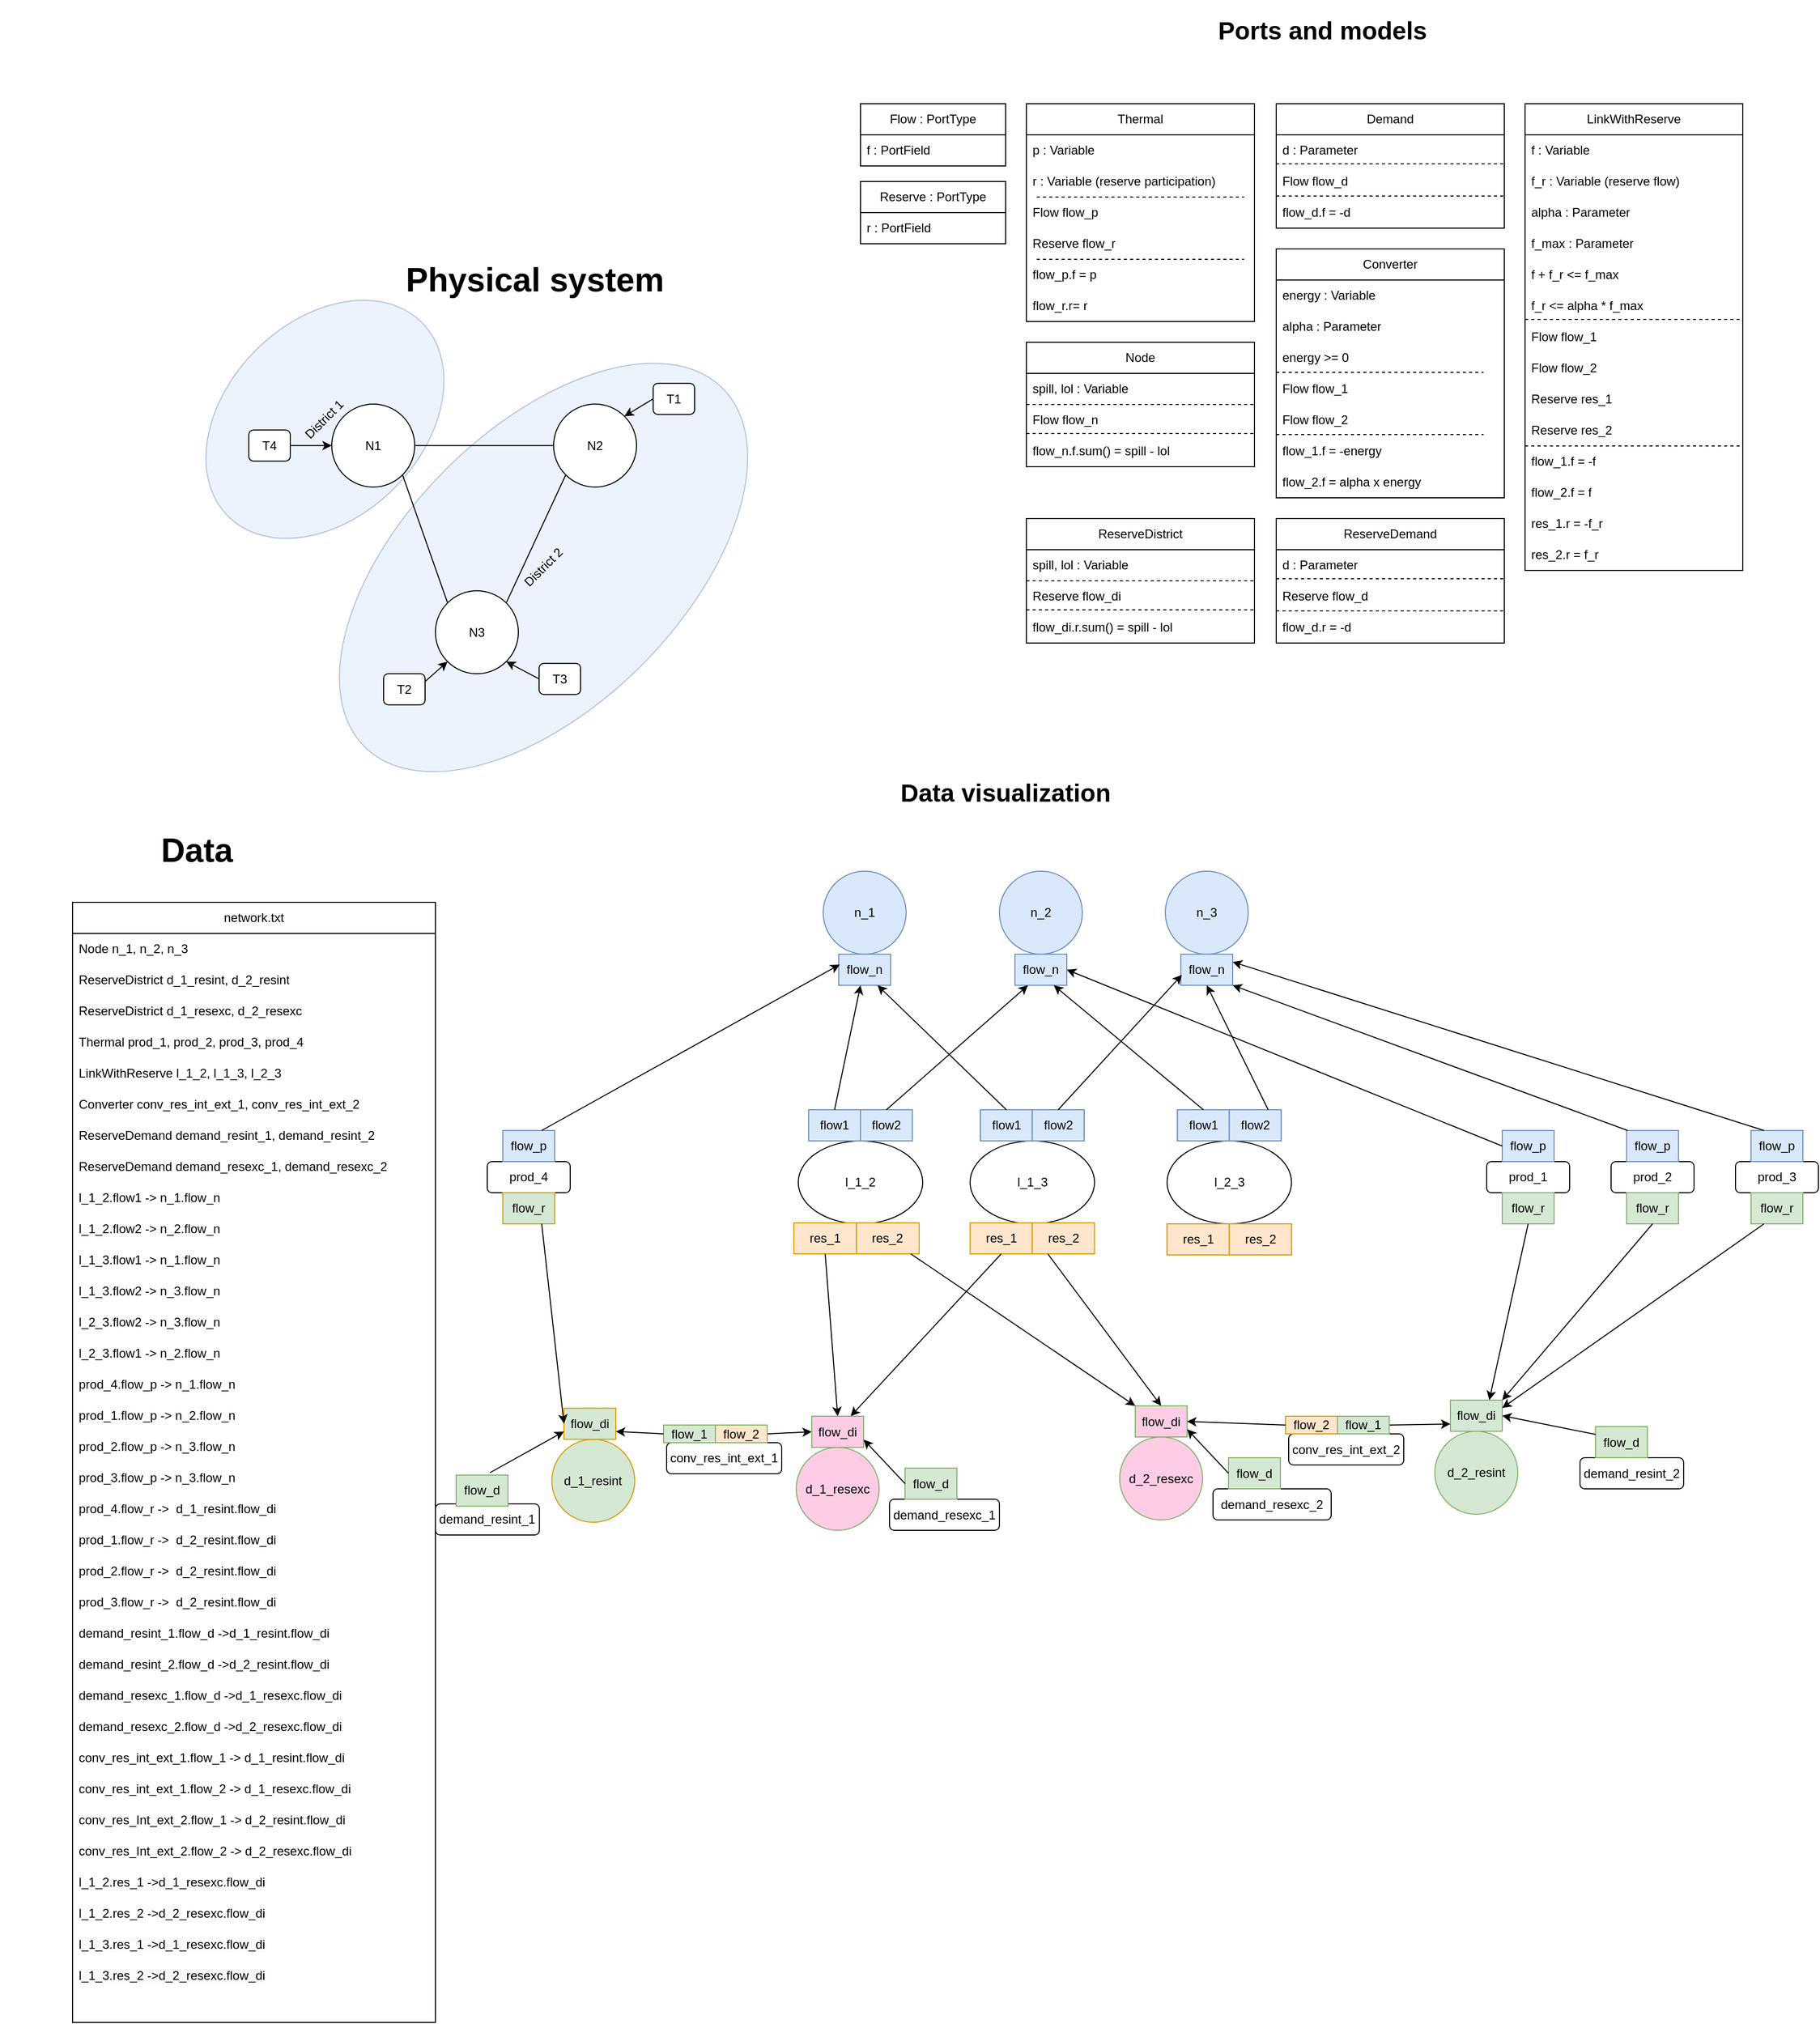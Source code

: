 <mxfile>
    <diagram name="Page-1" id="0eeWLhEhAbjt74QTUGkZ">
        <mxGraphModel dx="2544" dy="2016" grid="1" gridSize="10" guides="1" tooltips="1" connect="1" arrows="1" fold="1" page="1" pageScale="1" pageWidth="827" pageHeight="1169" math="0" shadow="0">
            <root>
                <mxCell id="0"/>
                <mxCell id="1" parent="0"/>
                <mxCell id="io5GCxzzSzc3zPwwghzN-119" value="network.txt" style="swimlane;fontStyle=0;childLayout=stackLayout;horizontal=1;startSize=30;horizontalStack=0;resizeParent=1;resizeParentMax=0;resizeLast=0;collapsible=1;marginBottom=0;whiteSpace=wrap;html=1;" parent="1" vertex="1">
                    <mxGeometry x="-90" y="460" width="350" height="1080" as="geometry"/>
                </mxCell>
                <mxCell id="io5GCxzzSzc3zPwwghzN-120" value="Node n_1, n_2, n_3" style="text;strokeColor=none;fillColor=none;align=left;verticalAlign=middle;spacingLeft=4;spacingRight=4;overflow=hidden;points=[[0,0.5],[1,0.5]];portConstraint=eastwest;rotatable=0;whiteSpace=wrap;html=1;" parent="io5GCxzzSzc3zPwwghzN-119" vertex="1">
                    <mxGeometry y="30" width="350" height="30" as="geometry"/>
                </mxCell>
                <mxCell id="W_Fl8U6niNGUEY-Sqnad-460" value="&lt;span style=&quot;color: rgb(0, 0, 0); font-family: Helvetica; font-size: 12px; font-style: normal; font-variant-ligatures: normal; font-variant-caps: normal; font-weight: 400; letter-spacing: normal; orphans: 2; text-align: center; text-indent: 0px; text-transform: none; widows: 2; word-spacing: 0px; -webkit-text-stroke-width: 0px; background-color: rgb(251, 251, 251); text-decoration-thickness: initial; text-decoration-style: initial; text-decoration-color: initial; float: none; display: inline !important;&quot;&gt;ReserveDistrict&amp;nbsp;&lt;/span&gt;d_1_resint, d_2_resint" style="text;strokeColor=none;fillColor=none;align=left;verticalAlign=middle;spacingLeft=4;spacingRight=4;overflow=hidden;points=[[0,0.5],[1,0.5]];portConstraint=eastwest;rotatable=0;whiteSpace=wrap;html=1;" parent="io5GCxzzSzc3zPwwghzN-119" vertex="1">
                    <mxGeometry y="60" width="350" height="30" as="geometry"/>
                </mxCell>
                <mxCell id="W_Fl8U6niNGUEY-Sqnad-461" value="&lt;span style=&quot;border-color: var(--border-color); color: rgb(0, 0, 0); font-family: Helvetica; font-size: 12px; font-style: normal; font-variant-ligatures: normal; font-variant-caps: normal; font-weight: 400; letter-spacing: normal; orphans: 2; text-indent: 0px; text-transform: none; widows: 2; word-spacing: 0px; -webkit-text-stroke-width: 0px; text-decoration-thickness: initial; text-decoration-style: initial; text-decoration-color: initial; text-align: center; background-color: rgb(251, 251, 251); float: none; display: inline !important;&quot;&gt;ReserveDistrict&amp;nbsp;&lt;/span&gt;&lt;span style=&quot;color: rgb(0, 0, 0); font-family: Helvetica; font-size: 12px; font-style: normal; font-variant-ligatures: normal; font-variant-caps: normal; font-weight: 400; letter-spacing: normal; orphans: 2; text-align: left; text-indent: 0px; text-transform: none; widows: 2; word-spacing: 0px; -webkit-text-stroke-width: 0px; background-color: rgb(251, 251, 251); text-decoration-thickness: initial; text-decoration-style: initial; text-decoration-color: initial; float: none; display: inline !important;&quot;&gt;d_1_resexc, d_2_resexc&lt;/span&gt;" style="text;strokeColor=none;fillColor=none;align=left;verticalAlign=middle;spacingLeft=4;spacingRight=4;overflow=hidden;points=[[0,0.5],[1,0.5]];portConstraint=eastwest;rotatable=0;whiteSpace=wrap;html=1;" parent="io5GCxzzSzc3zPwwghzN-119" vertex="1">
                    <mxGeometry y="90" width="350" height="30" as="geometry"/>
                </mxCell>
                <mxCell id="io5GCxzzSzc3zPwwghzN-121" value="Thermal prod_1, prod_2, prod_3, prod_4" style="text;strokeColor=none;fillColor=none;align=left;verticalAlign=middle;spacingLeft=4;spacingRight=4;overflow=hidden;points=[[0,0.5],[1,0.5]];portConstraint=eastwest;rotatable=0;whiteSpace=wrap;html=1;" parent="io5GCxzzSzc3zPwwghzN-119" vertex="1">
                    <mxGeometry y="120" width="350" height="30" as="geometry"/>
                </mxCell>
                <mxCell id="io5GCxzzSzc3zPwwghzN-122" value="LinkWithReserve l_1_2, l_1_3, l_2_3" style="text;strokeColor=none;fillColor=none;align=left;verticalAlign=middle;spacingLeft=4;spacingRight=4;overflow=hidden;points=[[0,0.5],[1,0.5]];portConstraint=eastwest;rotatable=0;whiteSpace=wrap;html=1;" parent="io5GCxzzSzc3zPwwghzN-119" vertex="1">
                    <mxGeometry y="150" width="350" height="30" as="geometry"/>
                </mxCell>
                <mxCell id="EA9z76p3zM__a-H7yWGD-18" value="Converter conv_res_int_ext_1, conv_res_int_ext_2" style="text;strokeColor=none;fillColor=none;align=left;verticalAlign=middle;spacingLeft=4;spacingRight=4;overflow=hidden;points=[[0,0.5],[1,0.5]];portConstraint=eastwest;rotatable=0;whiteSpace=wrap;html=1;" parent="io5GCxzzSzc3zPwwghzN-119" vertex="1">
                    <mxGeometry y="180" width="350" height="30" as="geometry"/>
                </mxCell>
                <mxCell id="iP_96sDD1zky21pLPqme-15" value="ReserveDemand demand_resint_1,&amp;nbsp;demand_resint_2" style="text;strokeColor=none;fillColor=none;align=left;verticalAlign=middle;spacingLeft=4;spacingRight=4;overflow=hidden;points=[[0,0.5],[1,0.5]];portConstraint=eastwest;rotatable=0;whiteSpace=wrap;html=1;" parent="io5GCxzzSzc3zPwwghzN-119" vertex="1">
                    <mxGeometry y="210" width="350" height="30" as="geometry"/>
                </mxCell>
                <mxCell id="4" value="ReserveDemand demand_resexc_1,&amp;nbsp;demand_resexc_2" style="text;strokeColor=none;fillColor=none;align=left;verticalAlign=middle;spacingLeft=4;spacingRight=4;overflow=hidden;points=[[0,0.5],[1,0.5]];portConstraint=eastwest;rotatable=0;whiteSpace=wrap;html=1;" vertex="1" parent="io5GCxzzSzc3zPwwghzN-119">
                    <mxGeometry y="240" width="350" height="30" as="geometry"/>
                </mxCell>
                <mxCell id="io5GCxzzSzc3zPwwghzN-124" value="l_1_2.flow1 -&amp;gt; n_1.flow_n" style="text;strokeColor=none;fillColor=none;align=left;verticalAlign=middle;spacingLeft=4;spacingRight=4;overflow=hidden;points=[[0,0.5],[1,0.5]];portConstraint=eastwest;rotatable=0;whiteSpace=wrap;html=1;" parent="io5GCxzzSzc3zPwwghzN-119" vertex="1">
                    <mxGeometry y="270" width="350" height="30" as="geometry"/>
                </mxCell>
                <mxCell id="io5GCxzzSzc3zPwwghzN-125" value="l_1_2.flow2 -&amp;gt; n_2.flow_n" style="text;strokeColor=none;fillColor=none;align=left;verticalAlign=middle;spacingLeft=4;spacingRight=4;overflow=hidden;points=[[0,0.5],[1,0.5]];portConstraint=eastwest;rotatable=0;whiteSpace=wrap;html=1;" parent="io5GCxzzSzc3zPwwghzN-119" vertex="1">
                    <mxGeometry y="300" width="350" height="30" as="geometry"/>
                </mxCell>
                <mxCell id="io5GCxzzSzc3zPwwghzN-126" value="l_1_3.flow1 -&amp;gt; n_1.flow_n" style="text;strokeColor=none;fillColor=none;align=left;verticalAlign=middle;spacingLeft=4;spacingRight=4;overflow=hidden;points=[[0,0.5],[1,0.5]];portConstraint=eastwest;rotatable=0;whiteSpace=wrap;html=1;" parent="io5GCxzzSzc3zPwwghzN-119" vertex="1">
                    <mxGeometry y="330" width="350" height="30" as="geometry"/>
                </mxCell>
                <mxCell id="io5GCxzzSzc3zPwwghzN-127" value="l_1_3.flow2 -&amp;gt; n_3.flow_n" style="text;strokeColor=none;fillColor=none;align=left;verticalAlign=middle;spacingLeft=4;spacingRight=4;overflow=hidden;points=[[0,0.5],[1,0.5]];portConstraint=eastwest;rotatable=0;whiteSpace=wrap;html=1;" parent="io5GCxzzSzc3zPwwghzN-119" vertex="1">
                    <mxGeometry y="360" width="350" height="30" as="geometry"/>
                </mxCell>
                <mxCell id="io5GCxzzSzc3zPwwghzN-128" value="l_2_3.flow2 -&amp;gt; n_3.flow_n" style="text;strokeColor=none;fillColor=none;align=left;verticalAlign=middle;spacingLeft=4;spacingRight=4;overflow=hidden;points=[[0,0.5],[1,0.5]];portConstraint=eastwest;rotatable=0;whiteSpace=wrap;html=1;" parent="io5GCxzzSzc3zPwwghzN-119" vertex="1">
                    <mxGeometry y="390" width="350" height="30" as="geometry"/>
                </mxCell>
                <mxCell id="io5GCxzzSzc3zPwwghzN-129" value="l_2_3.flow1 -&amp;gt; n_2.flow_n" style="text;strokeColor=none;fillColor=none;align=left;verticalAlign=middle;spacingLeft=4;spacingRight=4;overflow=hidden;points=[[0,0.5],[1,0.5]];portConstraint=eastwest;rotatable=0;whiteSpace=wrap;html=1;" parent="io5GCxzzSzc3zPwwghzN-119" vertex="1">
                    <mxGeometry y="420" width="350" height="30" as="geometry"/>
                </mxCell>
                <mxCell id="io5GCxzzSzc3zPwwghzN-130" value="prod_4.flow_p -&amp;gt; n_1.flow_n" style="text;strokeColor=none;fillColor=none;align=left;verticalAlign=middle;spacingLeft=4;spacingRight=4;overflow=hidden;points=[[0,0.5],[1,0.5]];portConstraint=eastwest;rotatable=0;whiteSpace=wrap;html=1;" parent="io5GCxzzSzc3zPwwghzN-119" vertex="1">
                    <mxGeometry y="450" width="350" height="30" as="geometry"/>
                </mxCell>
                <mxCell id="io5GCxzzSzc3zPwwghzN-131" value="prod_1.flow_p -&amp;gt; n_2.flow_n" style="text;strokeColor=none;fillColor=none;align=left;verticalAlign=middle;spacingLeft=4;spacingRight=4;overflow=hidden;points=[[0,0.5],[1,0.5]];portConstraint=eastwest;rotatable=0;whiteSpace=wrap;html=1;" parent="io5GCxzzSzc3zPwwghzN-119" vertex="1">
                    <mxGeometry y="480" width="350" height="30" as="geometry"/>
                </mxCell>
                <mxCell id="io5GCxzzSzc3zPwwghzN-132" value="prod_2.flow_p -&amp;gt; n_3.flow_n" style="text;strokeColor=none;fillColor=none;align=left;verticalAlign=middle;spacingLeft=4;spacingRight=4;overflow=hidden;points=[[0,0.5],[1,0.5]];portConstraint=eastwest;rotatable=0;whiteSpace=wrap;html=1;" parent="io5GCxzzSzc3zPwwghzN-119" vertex="1">
                    <mxGeometry y="510" width="350" height="30" as="geometry"/>
                </mxCell>
                <mxCell id="io5GCxzzSzc3zPwwghzN-133" value="prod_3.flow_p -&amp;gt; n_3.flow_n" style="text;strokeColor=none;fillColor=none;align=left;verticalAlign=middle;spacingLeft=4;spacingRight=4;overflow=hidden;points=[[0,0.5],[1,0.5]];portConstraint=eastwest;rotatable=0;whiteSpace=wrap;html=1;" parent="io5GCxzzSzc3zPwwghzN-119" vertex="1">
                    <mxGeometry y="540" width="350" height="30" as="geometry"/>
                </mxCell>
                <mxCell id="EA9z76p3zM__a-H7yWGD-20" value="prod_4.flow_r -&amp;gt;&amp;nbsp; d_1_resint.flow_di" style="text;strokeColor=none;fillColor=none;align=left;verticalAlign=middle;spacingLeft=4;spacingRight=4;overflow=hidden;points=[[0,0.5],[1,0.5]];portConstraint=eastwest;rotatable=0;whiteSpace=wrap;html=1;" parent="io5GCxzzSzc3zPwwghzN-119" vertex="1">
                    <mxGeometry y="570" width="350" height="30" as="geometry"/>
                </mxCell>
                <mxCell id="io5GCxzzSzc3zPwwghzN-141" value="prod_1.flow_r -&amp;gt;&amp;nbsp; d_2_resint.flow_di" style="text;strokeColor=none;fillColor=none;align=left;verticalAlign=middle;spacingLeft=4;spacingRight=4;overflow=hidden;points=[[0,0.5],[1,0.5]];portConstraint=eastwest;rotatable=0;whiteSpace=wrap;html=1;" parent="io5GCxzzSzc3zPwwghzN-119" vertex="1">
                    <mxGeometry y="600" width="350" height="30" as="geometry"/>
                </mxCell>
                <mxCell id="io5GCxzzSzc3zPwwghzN-142" value="prod_2.flow_r -&amp;gt;&amp;nbsp; d_2_resint.flow_di" style="text;strokeColor=none;fillColor=none;align=left;verticalAlign=middle;spacingLeft=4;spacingRight=4;overflow=hidden;points=[[0,0.5],[1,0.5]];portConstraint=eastwest;rotatable=0;whiteSpace=wrap;html=1;" parent="io5GCxzzSzc3zPwwghzN-119" vertex="1">
                    <mxGeometry y="630" width="350" height="30" as="geometry"/>
                </mxCell>
                <mxCell id="io5GCxzzSzc3zPwwghzN-143" value="prod_3.flow_r -&amp;gt;&amp;nbsp; d_2_resint.flow_di" style="text;strokeColor=none;fillColor=none;align=left;verticalAlign=middle;spacingLeft=4;spacingRight=4;overflow=hidden;points=[[0,0.5],[1,0.5]];portConstraint=eastwest;rotatable=0;whiteSpace=wrap;html=1;" parent="io5GCxzzSzc3zPwwghzN-119" vertex="1">
                    <mxGeometry y="660" width="350" height="30" as="geometry"/>
                </mxCell>
                <mxCell id="io5GCxzzSzc3zPwwghzN-310" value="demand_resint_1.flow_d -&amp;gt;d_1_resint.flow_di" style="text;strokeColor=none;fillColor=none;align=left;verticalAlign=middle;spacingLeft=4;spacingRight=4;overflow=hidden;points=[[0,0.5],[1,0.5]];portConstraint=eastwest;rotatable=0;whiteSpace=wrap;html=1;" parent="io5GCxzzSzc3zPwwghzN-119" vertex="1">
                    <mxGeometry y="690" width="350" height="30" as="geometry"/>
                </mxCell>
                <mxCell id="io5GCxzzSzc3zPwwghzN-144" value="demand_resint_2.flow_d -&amp;gt;d_2_resint.flow_di" style="text;strokeColor=none;fillColor=none;align=left;verticalAlign=middle;spacingLeft=4;spacingRight=4;overflow=hidden;points=[[0,0.5],[1,0.5]];portConstraint=eastwest;rotatable=0;whiteSpace=wrap;html=1;" parent="io5GCxzzSzc3zPwwghzN-119" vertex="1">
                    <mxGeometry y="720" width="350" height="30" as="geometry"/>
                </mxCell>
                <mxCell id="io5GCxzzSzc3zPwwghzN-307" value="demand_resexc_1.flow_d -&amp;gt;d_1_resexc.flow_di" style="text;strokeColor=none;fillColor=none;align=left;verticalAlign=middle;spacingLeft=4;spacingRight=4;overflow=hidden;points=[[0,0.5],[1,0.5]];portConstraint=eastwest;rotatable=0;whiteSpace=wrap;html=1;" parent="io5GCxzzSzc3zPwwghzN-119" vertex="1">
                    <mxGeometry y="750" width="350" height="30" as="geometry"/>
                </mxCell>
                <mxCell id="io5GCxzzSzc3zPwwghzN-308" value="demand_resexc_2.flow_d -&amp;gt;d_2_resexc.flow_di" style="text;strokeColor=none;fillColor=none;align=left;verticalAlign=middle;spacingLeft=4;spacingRight=4;overflow=hidden;points=[[0,0.5],[1,0.5]];portConstraint=eastwest;rotatable=0;whiteSpace=wrap;html=1;" parent="io5GCxzzSzc3zPwwghzN-119" vertex="1">
                    <mxGeometry y="780" width="350" height="30" as="geometry"/>
                </mxCell>
                <mxCell id="io5GCxzzSzc3zPwwghzN-309" value="conv_res_int_ext_1.flow_1 -&amp;gt; d_1_resint.flow_di" style="text;strokeColor=none;fillColor=none;align=left;verticalAlign=middle;spacingLeft=4;spacingRight=4;overflow=hidden;points=[[0,0.5],[1,0.5]];portConstraint=eastwest;rotatable=0;whiteSpace=wrap;html=1;" parent="io5GCxzzSzc3zPwwghzN-119" vertex="1">
                    <mxGeometry y="810" width="350" height="30" as="geometry"/>
                </mxCell>
                <mxCell id="EA9z76p3zM__a-H7yWGD-19" value="conv_res_int_ext_1.flow_2 -&amp;gt; d_1_resexc.flow_di" style="text;strokeColor=none;fillColor=none;align=left;verticalAlign=middle;spacingLeft=4;spacingRight=4;overflow=hidden;points=[[0,0.5],[1,0.5]];portConstraint=eastwest;rotatable=0;whiteSpace=wrap;html=1;" parent="io5GCxzzSzc3zPwwghzN-119" vertex="1">
                    <mxGeometry y="840" width="350" height="30" as="geometry"/>
                </mxCell>
                <mxCell id="EA9z76p3zM__a-H7yWGD-24" value="conv_res_Int_ext_2.flow_1 -&amp;gt; d_2_resint.flow_di" style="text;strokeColor=none;fillColor=none;align=left;verticalAlign=middle;spacingLeft=4;spacingRight=4;overflow=hidden;points=[[0,0.5],[1,0.5]];portConstraint=eastwest;rotatable=0;whiteSpace=wrap;html=1;" parent="io5GCxzzSzc3zPwwghzN-119" vertex="1">
                    <mxGeometry y="870" width="350" height="30" as="geometry"/>
                </mxCell>
                <mxCell id="EA9z76p3zM__a-H7yWGD-25" value="conv_res_Int_ext_2.flow_2 -&amp;gt; d_2_resexc.flow_di" style="text;strokeColor=none;fillColor=none;align=left;verticalAlign=middle;spacingLeft=4;spacingRight=4;overflow=hidden;points=[[0,0.5],[1,0.5]];portConstraint=eastwest;rotatable=0;whiteSpace=wrap;html=1;" parent="io5GCxzzSzc3zPwwghzN-119" vertex="1">
                    <mxGeometry y="900" width="350" height="30" as="geometry"/>
                </mxCell>
                <mxCell id="W_Fl8U6niNGUEY-Sqnad-468" value="l_1_2.res_1 -&amp;gt;d_1_resexc.flow_di" style="text;strokeColor=none;fillColor=none;align=left;verticalAlign=middle;spacingLeft=4;spacingRight=4;overflow=hidden;points=[[0,0.5],[1,0.5]];portConstraint=eastwest;rotatable=0;whiteSpace=wrap;html=1;" parent="io5GCxzzSzc3zPwwghzN-119" vertex="1">
                    <mxGeometry y="930" width="350" height="30" as="geometry"/>
                </mxCell>
                <mxCell id="W_Fl8U6niNGUEY-Sqnad-503" value="l_1_2.res_2 -&amp;gt;d_2_resexc.flow_di" style="text;strokeColor=none;fillColor=none;align=left;verticalAlign=middle;spacingLeft=4;spacingRight=4;overflow=hidden;points=[[0,0.5],[1,0.5]];portConstraint=eastwest;rotatable=0;whiteSpace=wrap;html=1;" parent="io5GCxzzSzc3zPwwghzN-119" vertex="1">
                    <mxGeometry y="960" width="350" height="30" as="geometry"/>
                </mxCell>
                <mxCell id="W_Fl8U6niNGUEY-Sqnad-467" value="&lt;span style=&quot;color: rgb(0, 0, 0); font-family: Helvetica; font-size: 12px; font-style: normal; font-variant-ligatures: normal; font-variant-caps: normal; font-weight: 400; letter-spacing: normal; orphans: 2; text-align: left; text-indent: 0px; text-transform: none; widows: 2; word-spacing: 0px; -webkit-text-stroke-width: 0px; background-color: rgb(251, 251, 251); text-decoration-thickness: initial; text-decoration-style: initial; text-decoration-color: initial; float: none; display: inline !important;&quot;&gt;l_1_3.res_1 -&amp;gt;d_1_resexc.flow_di&lt;/span&gt;" style="text;strokeColor=none;fillColor=none;align=left;verticalAlign=middle;spacingLeft=4;spacingRight=4;overflow=hidden;points=[[0,0.5],[1,0.5]];portConstraint=eastwest;rotatable=0;whiteSpace=wrap;html=1;" parent="io5GCxzzSzc3zPwwghzN-119" vertex="1">
                    <mxGeometry y="990" width="350" height="30" as="geometry"/>
                </mxCell>
                <mxCell id="W_Fl8U6niNGUEY-Sqnad-466" value="&lt;span style=&quot;border-color: var(--border-color); color: rgb(0, 0, 0); font-family: Helvetica; font-size: 12px; font-style: normal; font-variant-ligatures: normal; font-variant-caps: normal; font-weight: 400; letter-spacing: normal; orphans: 2; text-align: left; text-indent: 0px; text-transform: none; widows: 2; word-spacing: 0px; -webkit-text-stroke-width: 0px; text-decoration-thickness: initial; text-decoration-style: initial; text-decoration-color: initial; background-color: rgb(251, 251, 251); float: none; display: inline !important;&quot;&gt;l_1_3.res_2 -&amp;gt;d_2_resexc.flow_di&lt;/span&gt;" style="text;strokeColor=none;fillColor=none;align=left;verticalAlign=middle;spacingLeft=4;spacingRight=4;overflow=hidden;points=[[0,0.5],[1,0.5]];portConstraint=eastwest;rotatable=0;whiteSpace=wrap;html=1;" parent="io5GCxzzSzc3zPwwghzN-119" vertex="1">
                    <mxGeometry y="1020" width="350" height="30" as="geometry"/>
                </mxCell>
                <mxCell id="W_Fl8U6niNGUEY-Sqnad-465" style="text;strokeColor=none;fillColor=none;align=left;verticalAlign=middle;spacingLeft=4;spacingRight=4;overflow=hidden;points=[[0,0.5],[1,0.5]];portConstraint=eastwest;rotatable=0;whiteSpace=wrap;html=1;" parent="io5GCxzzSzc3zPwwghzN-119" vertex="1">
                    <mxGeometry y="1050" width="350" height="30" as="geometry"/>
                </mxCell>
                <mxCell id="EA9z76p3zM__a-H7yWGD-34" value="" style="group" parent="1" vertex="1" connectable="0">
                    <mxGeometry x="80" y="-130.005" width="551.44" height="534.339" as="geometry"/>
                </mxCell>
                <mxCell id="aWoHtGz9jkfwQIE-XJvv-30" value="&lt;div align=&quot;center&quot;&gt;District 1&lt;/div&gt;" style="ellipse;whiteSpace=wrap;html=1;rotation=-45;fillColor=#dae8fc;strokeColor=#6c8ebf;opacity=50;align=center;" parent="EA9z76p3zM__a-H7yWGD-34" vertex="1">
                    <mxGeometry x="-58.71" y="30.01" width="264.23" height="188.64" as="geometry"/>
                </mxCell>
                <mxCell id="gQHjPlM2CJMaZ_1cljnZ-16" value="&lt;div align=&quot;center&quot;&gt;District 2&lt;/div&gt;" style="ellipse;whiteSpace=wrap;html=1;rotation=-45;fillColor=#dae8fc;strokeColor=#6c8ebf;opacity=50;align=center;" parent="EA9z76p3zM__a-H7yWGD-34" vertex="1">
                    <mxGeometry x="40" y="133.605" width="488.54" height="267.13" as="geometry"/>
                </mxCell>
                <mxCell id="gQHjPlM2CJMaZ_1cljnZ-1" value="N1" style="ellipse;whiteSpace=wrap;html=1;aspect=fixed;" parent="EA9z76p3zM__a-H7yWGD-34" vertex="1">
                    <mxGeometry x="80" y="109.605" width="80" height="80" as="geometry"/>
                </mxCell>
                <mxCell id="gQHjPlM2CJMaZ_1cljnZ-2" value="N2" style="ellipse;whiteSpace=wrap;html=1;aspect=fixed;" parent="EA9z76p3zM__a-H7yWGD-34" vertex="1">
                    <mxGeometry x="294" y="109.605" width="80" height="80" as="geometry"/>
                </mxCell>
                <mxCell id="gQHjPlM2CJMaZ_1cljnZ-3" value="N3" style="ellipse;whiteSpace=wrap;html=1;aspect=fixed;" parent="EA9z76p3zM__a-H7yWGD-34" vertex="1">
                    <mxGeometry x="180" y="289.605" width="80" height="80" as="geometry"/>
                </mxCell>
                <mxCell id="gQHjPlM2CJMaZ_1cljnZ-4" value="" style="endArrow=none;html=1;rounded=0;exitX=1;exitY=1;exitDx=0;exitDy=0;entryX=0;entryY=0;entryDx=0;entryDy=0;" parent="EA9z76p3zM__a-H7yWGD-34" source="gQHjPlM2CJMaZ_1cljnZ-1" target="gQHjPlM2CJMaZ_1cljnZ-3" edge="1">
                    <mxGeometry width="50" height="50" relative="1" as="geometry">
                        <mxPoint x="310" y="389.605" as="sourcePoint"/>
                        <mxPoint x="360" y="339.605" as="targetPoint"/>
                    </mxGeometry>
                </mxCell>
                <mxCell id="gQHjPlM2CJMaZ_1cljnZ-5" value="" style="endArrow=none;html=1;rounded=0;exitX=1;exitY=0.5;exitDx=0;exitDy=0;entryX=0;entryY=0.5;entryDx=0;entryDy=0;" parent="EA9z76p3zM__a-H7yWGD-34" source="gQHjPlM2CJMaZ_1cljnZ-1" target="gQHjPlM2CJMaZ_1cljnZ-2" edge="1">
                    <mxGeometry width="50" height="50" relative="1" as="geometry">
                        <mxPoint x="130" y="199.605" as="sourcePoint"/>
                        <mxPoint x="192" y="301.605" as="targetPoint"/>
                    </mxGeometry>
                </mxCell>
                <mxCell id="gQHjPlM2CJMaZ_1cljnZ-6" value="" style="endArrow=none;html=1;rounded=0;exitX=0;exitY=1;exitDx=0;exitDy=0;entryX=1;entryY=0;entryDx=0;entryDy=0;" parent="EA9z76p3zM__a-H7yWGD-34" source="gQHjPlM2CJMaZ_1cljnZ-2" target="gQHjPlM2CJMaZ_1cljnZ-3" edge="1">
                    <mxGeometry width="50" height="50" relative="1" as="geometry">
                        <mxPoint x="130" y="199.605" as="sourcePoint"/>
                        <mxPoint x="192" y="301.605" as="targetPoint"/>
                    </mxGeometry>
                </mxCell>
                <mxCell id="gQHjPlM2CJMaZ_1cljnZ-7" value="" style="endArrow=classic;html=1;rounded=0;entryX=0;entryY=0.5;entryDx=0;entryDy=0;exitX=1;exitY=0.5;exitDx=0;exitDy=0;" parent="EA9z76p3zM__a-H7yWGD-34" source="gQHjPlM2CJMaZ_1cljnZ-12" target="gQHjPlM2CJMaZ_1cljnZ-1" edge="1">
                    <mxGeometry width="50" height="50" relative="1" as="geometry">
                        <mxPoint x="-10" y="149.605" as="sourcePoint"/>
                        <mxPoint x="360" y="339.605" as="targetPoint"/>
                    </mxGeometry>
                </mxCell>
                <mxCell id="gQHjPlM2CJMaZ_1cljnZ-8" value="" style="endArrow=classic;html=1;rounded=0;entryX=1;entryY=0;entryDx=0;entryDy=0;exitX=0;exitY=0.5;exitDx=0;exitDy=0;" parent="EA9z76p3zM__a-H7yWGD-34" source="gQHjPlM2CJMaZ_1cljnZ-13" target="gQHjPlM2CJMaZ_1cljnZ-2" edge="1">
                    <mxGeometry width="50" height="50" relative="1" as="geometry">
                        <mxPoint x="420" y="79.605" as="sourcePoint"/>
                        <mxPoint x="360" y="339.605" as="targetPoint"/>
                    </mxGeometry>
                </mxCell>
                <mxCell id="gQHjPlM2CJMaZ_1cljnZ-9" value="" style="endArrow=classic;html=1;rounded=0;entryX=1;entryY=1;entryDx=0;entryDy=0;exitX=0;exitY=0.5;exitDx=0;exitDy=0;" parent="EA9z76p3zM__a-H7yWGD-34" source="gQHjPlM2CJMaZ_1cljnZ-14" target="gQHjPlM2CJMaZ_1cljnZ-3" edge="1">
                    <mxGeometry width="50" height="50" relative="1" as="geometry">
                        <mxPoint x="300" y="409.605" as="sourcePoint"/>
                        <mxPoint x="360" y="339.605" as="targetPoint"/>
                    </mxGeometry>
                </mxCell>
                <mxCell id="gQHjPlM2CJMaZ_1cljnZ-11" value="" style="endArrow=classic;html=1;rounded=0;entryX=0;entryY=1;entryDx=0;entryDy=0;exitX=1;exitY=0.25;exitDx=0;exitDy=0;" parent="EA9z76p3zM__a-H7yWGD-34" source="gQHjPlM2CJMaZ_1cljnZ-15" target="gQHjPlM2CJMaZ_1cljnZ-3" edge="1">
                    <mxGeometry width="50" height="50" relative="1" as="geometry">
                        <mxPoint x="140" y="389.605" as="sourcePoint"/>
                        <mxPoint x="360" y="339.605" as="targetPoint"/>
                    </mxGeometry>
                </mxCell>
                <mxCell id="gQHjPlM2CJMaZ_1cljnZ-12" value="T4" style="rounded=1;whiteSpace=wrap;html=1;" parent="EA9z76p3zM__a-H7yWGD-34" vertex="1">
                    <mxGeometry y="134.605" width="40" height="30" as="geometry"/>
                </mxCell>
                <mxCell id="gQHjPlM2CJMaZ_1cljnZ-13" value="T1" style="rounded=1;whiteSpace=wrap;html=1;" parent="EA9z76p3zM__a-H7yWGD-34" vertex="1">
                    <mxGeometry x="390" y="89.605" width="40" height="30" as="geometry"/>
                </mxCell>
                <mxCell id="gQHjPlM2CJMaZ_1cljnZ-14" value="T3" style="rounded=1;whiteSpace=wrap;html=1;" parent="EA9z76p3zM__a-H7yWGD-34" vertex="1">
                    <mxGeometry x="280" y="359.605" width="40" height="30" as="geometry"/>
                </mxCell>
                <mxCell id="gQHjPlM2CJMaZ_1cljnZ-15" value="T2" style="rounded=1;whiteSpace=wrap;html=1;" parent="EA9z76p3zM__a-H7yWGD-34" vertex="1">
                    <mxGeometry x="130" y="369.605" width="40" height="30" as="geometry"/>
                </mxCell>
                <mxCell id="EA9z76p3zM__a-H7yWGD-36" value="&lt;font style=&quot;font-size: 32px;&quot;&gt;&lt;b&gt;Physical system&lt;/b&gt;&lt;/font&gt;" style="text;html=1;strokeColor=none;fillColor=none;align=center;verticalAlign=middle;whiteSpace=wrap;rounded=0;" parent="1" vertex="1">
                    <mxGeometry x="165.72" y="-200" width="380" height="120" as="geometry"/>
                </mxCell>
                <mxCell id="EA9z76p3zM__a-H7yWGD-38" value="&lt;font style=&quot;font-size: 32px;&quot;&gt;&lt;b&gt;Data&lt;/b&gt;&lt;/font&gt;" style="text;html=1;strokeColor=none;fillColor=none;align=center;verticalAlign=middle;whiteSpace=wrap;rounded=0;" parent="1" vertex="1">
                    <mxGeometry x="-160" y="350" width="380" height="120" as="geometry"/>
                </mxCell>
                <mxCell id="W_Fl8U6niNGUEY-Sqnad-230" value="" style="group" parent="1" vertex="1" connectable="0">
                    <mxGeometry x="434" y="430" width="1160" height="651" as="geometry"/>
                </mxCell>
                <mxCell id="W_Fl8U6niNGUEY-Sqnad-231" value="" style="group" parent="W_Fl8U6niNGUEY-Sqnad-230" vertex="1" connectable="0">
                    <mxGeometry x="200" width="80" height="110" as="geometry"/>
                </mxCell>
                <mxCell id="W_Fl8U6niNGUEY-Sqnad-232" value="n_1" style="ellipse;whiteSpace=wrap;html=1;aspect=fixed;fillColor=#dae8fc;strokeColor=#6c8ebf;" parent="W_Fl8U6niNGUEY-Sqnad-231" vertex="1">
                    <mxGeometry width="80" height="80" as="geometry"/>
                </mxCell>
                <mxCell id="W_Fl8U6niNGUEY-Sqnad-233" value="flow_n" style="rounded=0;whiteSpace=wrap;html=1;fillColor=#dae8fc;strokeColor=#6c8ebf;" parent="W_Fl8U6niNGUEY-Sqnad-231" vertex="1">
                    <mxGeometry x="15" y="80" width="50" height="30" as="geometry"/>
                </mxCell>
                <mxCell id="W_Fl8U6niNGUEY-Sqnad-234" value="" style="group" parent="W_Fl8U6niNGUEY-Sqnad-230" vertex="1" connectable="0">
                    <mxGeometry x="370" width="80" height="110" as="geometry"/>
                </mxCell>
                <mxCell id="W_Fl8U6niNGUEY-Sqnad-235" value="n_2" style="ellipse;whiteSpace=wrap;html=1;aspect=fixed;fillColor=#dae8fc;strokeColor=#6c8ebf;" parent="W_Fl8U6niNGUEY-Sqnad-234" vertex="1">
                    <mxGeometry width="80" height="80" as="geometry"/>
                </mxCell>
                <mxCell id="W_Fl8U6niNGUEY-Sqnad-236" value="flow_n" style="rounded=0;whiteSpace=wrap;html=1;fillColor=#dae8fc;strokeColor=#6c8ebf;" parent="W_Fl8U6niNGUEY-Sqnad-234" vertex="1">
                    <mxGeometry x="15" y="80" width="50" height="30" as="geometry"/>
                </mxCell>
                <mxCell id="W_Fl8U6niNGUEY-Sqnad-237" value="" style="group" parent="W_Fl8U6niNGUEY-Sqnad-230" vertex="1" connectable="0">
                    <mxGeometry x="530" width="80" height="110" as="geometry"/>
                </mxCell>
                <mxCell id="W_Fl8U6niNGUEY-Sqnad-238" value="n_3" style="ellipse;whiteSpace=wrap;html=1;aspect=fixed;fillColor=#dae8fc;strokeColor=#6c8ebf;" parent="W_Fl8U6niNGUEY-Sqnad-237" vertex="1">
                    <mxGeometry width="80" height="80" as="geometry"/>
                </mxCell>
                <mxCell id="W_Fl8U6niNGUEY-Sqnad-239" value="flow_n" style="rounded=0;whiteSpace=wrap;html=1;fillColor=#dae8fc;strokeColor=#6c8ebf;" parent="W_Fl8U6niNGUEY-Sqnad-237" vertex="1">
                    <mxGeometry x="15" y="80" width="50" height="30" as="geometry"/>
                </mxCell>
                <mxCell id="W_Fl8U6niNGUEY-Sqnad-240" value="" style="group" parent="W_Fl8U6niNGUEY-Sqnad-230" vertex="1" connectable="0">
                    <mxGeometry x="840" y="250" width="80" height="90" as="geometry"/>
                </mxCell>
                <mxCell id="W_Fl8U6niNGUEY-Sqnad-241" value="prod_1" style="rounded=1;whiteSpace=wrap;html=1;" parent="W_Fl8U6niNGUEY-Sqnad-240" vertex="1">
                    <mxGeometry y="30" width="80" height="30" as="geometry"/>
                </mxCell>
                <mxCell id="W_Fl8U6niNGUEY-Sqnad-242" value="flow_p" style="rounded=0;whiteSpace=wrap;html=1;fillColor=#dae8fc;strokeColor=#6c8ebf;" parent="W_Fl8U6niNGUEY-Sqnad-240" vertex="1">
                    <mxGeometry x="15" width="50" height="30" as="geometry"/>
                </mxCell>
                <mxCell id="W_Fl8U6niNGUEY-Sqnad-243" value="flow_r" style="rounded=0;whiteSpace=wrap;html=1;fillColor=#d5e8d4;strokeColor=#82b366;" parent="W_Fl8U6niNGUEY-Sqnad-240" vertex="1">
                    <mxGeometry x="15" y="60" width="50" height="30" as="geometry"/>
                </mxCell>
                <mxCell id="W_Fl8U6niNGUEY-Sqnad-244" value="" style="group" parent="W_Fl8U6niNGUEY-Sqnad-230" vertex="1" connectable="0">
                    <mxGeometry x="-124" y="250" width="80" height="90" as="geometry"/>
                </mxCell>
                <mxCell id="W_Fl8U6niNGUEY-Sqnad-245" value="prod_4" style="rounded=1;whiteSpace=wrap;html=1;" parent="W_Fl8U6niNGUEY-Sqnad-244" vertex="1">
                    <mxGeometry y="30" width="80" height="30" as="geometry"/>
                </mxCell>
                <mxCell id="W_Fl8U6niNGUEY-Sqnad-246" value="flow_p" style="rounded=0;whiteSpace=wrap;html=1;fillColor=#dae8fc;strokeColor=#6c8ebf;" parent="W_Fl8U6niNGUEY-Sqnad-244" vertex="1">
                    <mxGeometry x="15" width="50" height="30" as="geometry"/>
                </mxCell>
                <mxCell id="W_Fl8U6niNGUEY-Sqnad-247" value="flow_r" style="rounded=0;whiteSpace=wrap;html=1;fillColor=#D5E8D4;strokeColor=#d79b00;" parent="W_Fl8U6niNGUEY-Sqnad-244" vertex="1">
                    <mxGeometry x="15" y="60" width="50" height="30" as="geometry"/>
                </mxCell>
                <mxCell id="W_Fl8U6niNGUEY-Sqnad-248" value="" style="group" parent="W_Fl8U6niNGUEY-Sqnad-230" vertex="1" connectable="0">
                    <mxGeometry x="960" y="250" width="80" height="90" as="geometry"/>
                </mxCell>
                <mxCell id="W_Fl8U6niNGUEY-Sqnad-249" value="prod_2" style="rounded=1;whiteSpace=wrap;html=1;" parent="W_Fl8U6niNGUEY-Sqnad-248" vertex="1">
                    <mxGeometry y="30" width="80" height="30" as="geometry"/>
                </mxCell>
                <mxCell id="W_Fl8U6niNGUEY-Sqnad-250" value="flow_p" style="rounded=0;whiteSpace=wrap;html=1;fillColor=#dae8fc;strokeColor=#6c8ebf;" parent="W_Fl8U6niNGUEY-Sqnad-248" vertex="1">
                    <mxGeometry x="15" width="50" height="30" as="geometry"/>
                </mxCell>
                <mxCell id="W_Fl8U6niNGUEY-Sqnad-251" value="flow_r" style="rounded=0;whiteSpace=wrap;html=1;fillColor=#d5e8d4;strokeColor=#82b366;" parent="W_Fl8U6niNGUEY-Sqnad-248" vertex="1">
                    <mxGeometry x="15" y="60" width="50" height="30" as="geometry"/>
                </mxCell>
                <mxCell id="W_Fl8U6niNGUEY-Sqnad-252" value="" style="group" parent="W_Fl8U6niNGUEY-Sqnad-230" vertex="1" connectable="0">
                    <mxGeometry x="1080" y="250" width="80" height="90" as="geometry"/>
                </mxCell>
                <mxCell id="W_Fl8U6niNGUEY-Sqnad-253" value="prod_3" style="rounded=1;whiteSpace=wrap;html=1;" parent="W_Fl8U6niNGUEY-Sqnad-252" vertex="1">
                    <mxGeometry y="30" width="80" height="30" as="geometry"/>
                </mxCell>
                <mxCell id="W_Fl8U6niNGUEY-Sqnad-254" value="flow_p" style="rounded=0;whiteSpace=wrap;html=1;fillColor=#dae8fc;strokeColor=#6c8ebf;" parent="W_Fl8U6niNGUEY-Sqnad-252" vertex="1">
                    <mxGeometry x="15" width="50" height="30" as="geometry"/>
                </mxCell>
                <mxCell id="W_Fl8U6niNGUEY-Sqnad-255" value="flow_r" style="rounded=0;whiteSpace=wrap;html=1;fillColor=#d5e8d4;strokeColor=#82b366;" parent="W_Fl8U6niNGUEY-Sqnad-252" vertex="1">
                    <mxGeometry x="15" y="60" width="50" height="30" as="geometry"/>
                </mxCell>
                <mxCell id="W_Fl8U6niNGUEY-Sqnad-256" value="" style="group" parent="W_Fl8U6niNGUEY-Sqnad-230" vertex="1" connectable="0">
                    <mxGeometry x="176.0" y="230" width="121.73" height="150" as="geometry"/>
                </mxCell>
                <mxCell id="W_Fl8U6niNGUEY-Sqnad-257" value="l_1_2" style="ellipse;whiteSpace=wrap;html=1;" parent="W_Fl8U6niNGUEY-Sqnad-256" vertex="1">
                    <mxGeometry y="30" width="120" height="80" as="geometry"/>
                </mxCell>
                <mxCell id="W_Fl8U6niNGUEY-Sqnad-258" value="" style="group;fillColor=#dae8fc;strokeColor=#6c8ebf;" parent="W_Fl8U6niNGUEY-Sqnad-256" vertex="1" connectable="0">
                    <mxGeometry x="10" width="100" height="30" as="geometry"/>
                </mxCell>
                <mxCell id="W_Fl8U6niNGUEY-Sqnad-259" value="flow1" style="rounded=0;whiteSpace=wrap;html=1;fillColor=#dae8fc;strokeColor=#6c8ebf;" parent="W_Fl8U6niNGUEY-Sqnad-258" vertex="1">
                    <mxGeometry width="50" height="30" as="geometry"/>
                </mxCell>
                <mxCell id="W_Fl8U6niNGUEY-Sqnad-260" value="flow2" style="rounded=0;whiteSpace=wrap;html=1;fillColor=#dae8fc;strokeColor=#6c8ebf;" parent="W_Fl8U6niNGUEY-Sqnad-258" vertex="1">
                    <mxGeometry x="50" width="50" height="30" as="geometry"/>
                </mxCell>
                <mxCell id="W_Fl8U6niNGUEY-Sqnad-261" value="" style="group" parent="W_Fl8U6niNGUEY-Sqnad-256" vertex="1" connectable="0">
                    <mxGeometry x="-4.27" y="109" width="120.87" height="30" as="geometry"/>
                </mxCell>
                <mxCell id="W_Fl8U6niNGUEY-Sqnad-262" value="res_1" style="rounded=0;whiteSpace=wrap;html=1;fillColor=#ffe6cc;strokeColor=#d79b00;" parent="W_Fl8U6niNGUEY-Sqnad-261" vertex="1">
                    <mxGeometry width="60.435" height="30" as="geometry"/>
                </mxCell>
                <mxCell id="W_Fl8U6niNGUEY-Sqnad-263" value="res_2" style="rounded=0;whiteSpace=wrap;html=1;fillColor=#ffe6cc;strokeColor=#d79b00;" parent="W_Fl8U6niNGUEY-Sqnad-261" vertex="1">
                    <mxGeometry x="60.435" width="60.435" height="30" as="geometry"/>
                </mxCell>
                <mxCell id="W_Fl8U6niNGUEY-Sqnad-264" value="" style="group" parent="W_Fl8U6niNGUEY-Sqnad-230" vertex="1" connectable="0">
                    <mxGeometry x="341.73" y="230" width="121.73" height="140" as="geometry"/>
                </mxCell>
                <mxCell id="W_Fl8U6niNGUEY-Sqnad-265" value="l_1_3" style="ellipse;whiteSpace=wrap;html=1;" parent="W_Fl8U6niNGUEY-Sqnad-264" vertex="1">
                    <mxGeometry y="30" width="120" height="80" as="geometry"/>
                </mxCell>
                <mxCell id="W_Fl8U6niNGUEY-Sqnad-266" value="" style="group;fillColor=#dae8fc;strokeColor=#6c8ebf;" parent="W_Fl8U6niNGUEY-Sqnad-264" vertex="1" connectable="0">
                    <mxGeometry x="10" width="100" height="30" as="geometry"/>
                </mxCell>
                <mxCell id="W_Fl8U6niNGUEY-Sqnad-267" value="flow1" style="rounded=0;whiteSpace=wrap;html=1;fillColor=#dae8fc;strokeColor=#6c8ebf;" parent="W_Fl8U6niNGUEY-Sqnad-266" vertex="1">
                    <mxGeometry width="50" height="30" as="geometry"/>
                </mxCell>
                <mxCell id="W_Fl8U6niNGUEY-Sqnad-268" value="flow2" style="rounded=0;whiteSpace=wrap;html=1;fillColor=#dae8fc;strokeColor=#6c8ebf;" parent="W_Fl8U6niNGUEY-Sqnad-266" vertex="1">
                    <mxGeometry x="50" width="50" height="30" as="geometry"/>
                </mxCell>
                <mxCell id="W_Fl8U6niNGUEY-Sqnad-269" value="" style="group" parent="W_Fl8U6niNGUEY-Sqnad-264" vertex="1" connectable="0">
                    <mxGeometry y="109" width="120" height="30" as="geometry"/>
                </mxCell>
                <mxCell id="W_Fl8U6niNGUEY-Sqnad-270" value="res_1" style="rounded=0;whiteSpace=wrap;html=1;fillColor=#ffe6cc;strokeColor=#d79b00;" parent="W_Fl8U6niNGUEY-Sqnad-269" vertex="1">
                    <mxGeometry width="60" height="30" as="geometry"/>
                </mxCell>
                <mxCell id="W_Fl8U6niNGUEY-Sqnad-271" value="res_2" style="rounded=0;whiteSpace=wrap;html=1;fillColor=#ffe6cc;strokeColor=#d79b00;" parent="W_Fl8U6niNGUEY-Sqnad-269" vertex="1">
                    <mxGeometry x="60" width="60" height="30" as="geometry"/>
                </mxCell>
                <mxCell id="W_Fl8U6niNGUEY-Sqnad-272" value="" style="group" parent="W_Fl8U6niNGUEY-Sqnad-230" vertex="1" connectable="0">
                    <mxGeometry x="531.73" y="230" width="121.73" height="140" as="geometry"/>
                </mxCell>
                <mxCell id="W_Fl8U6niNGUEY-Sqnad-273" value="l_2_3" style="ellipse;whiteSpace=wrap;html=1;" parent="W_Fl8U6niNGUEY-Sqnad-272" vertex="1">
                    <mxGeometry y="30" width="120" height="80" as="geometry"/>
                </mxCell>
                <mxCell id="W_Fl8U6niNGUEY-Sqnad-274" value="" style="group;fillColor=#dae8fc;strokeColor=#6c8ebf;" parent="W_Fl8U6niNGUEY-Sqnad-272" vertex="1" connectable="0">
                    <mxGeometry x="10" width="100" height="30" as="geometry"/>
                </mxCell>
                <mxCell id="W_Fl8U6niNGUEY-Sqnad-275" value="flow1" style="rounded=0;whiteSpace=wrap;html=1;fillColor=#dae8fc;strokeColor=#6c8ebf;" parent="W_Fl8U6niNGUEY-Sqnad-274" vertex="1">
                    <mxGeometry width="50" height="30" as="geometry"/>
                </mxCell>
                <mxCell id="W_Fl8U6niNGUEY-Sqnad-276" value="flow2" style="rounded=0;whiteSpace=wrap;html=1;fillColor=#dae8fc;strokeColor=#6c8ebf;" parent="W_Fl8U6niNGUEY-Sqnad-274" vertex="1">
                    <mxGeometry x="50" width="50" height="30" as="geometry"/>
                </mxCell>
                <mxCell id="W_Fl8U6niNGUEY-Sqnad-277" value="" style="group;fillColor=#ffe6cc;strokeColor=#d79b00;" parent="W_Fl8U6niNGUEY-Sqnad-272" vertex="1" connectable="0">
                    <mxGeometry y="110" width="120" height="30" as="geometry"/>
                </mxCell>
                <mxCell id="W_Fl8U6niNGUEY-Sqnad-278" value="res_1" style="rounded=0;whiteSpace=wrap;html=1;fillColor=#ffe6cc;strokeColor=#d79b00;" parent="W_Fl8U6niNGUEY-Sqnad-277" vertex="1">
                    <mxGeometry width="60" height="30" as="geometry"/>
                </mxCell>
                <mxCell id="W_Fl8U6niNGUEY-Sqnad-279" value="res_2" style="rounded=0;whiteSpace=wrap;html=1;fillColor=#ffe6cc;strokeColor=#d79b00;" parent="W_Fl8U6niNGUEY-Sqnad-277" vertex="1">
                    <mxGeometry x="60" width="60" height="30" as="geometry"/>
                </mxCell>
                <mxCell id="W_Fl8U6niNGUEY-Sqnad-280" value="" style="group" parent="W_Fl8U6niNGUEY-Sqnad-230" vertex="1" connectable="0">
                    <mxGeometry x="790" y="510" width="80" height="110" as="geometry"/>
                </mxCell>
                <mxCell id="W_Fl8U6niNGUEY-Sqnad-281" value="d_2_resint" style="ellipse;whiteSpace=wrap;html=1;aspect=fixed;fillColor=#d5e8d4;strokeColor=#82b366;" parent="W_Fl8U6niNGUEY-Sqnad-280" vertex="1">
                    <mxGeometry y="30" width="80" height="80" as="geometry"/>
                </mxCell>
                <mxCell id="W_Fl8U6niNGUEY-Sqnad-307" value="flow_di" style="rounded=0;whiteSpace=wrap;html=1;fillColor=#d5e8d4;strokeColor=#82b366;" parent="W_Fl8U6niNGUEY-Sqnad-280" vertex="1">
                    <mxGeometry x="15" width="50" height="30" as="geometry"/>
                </mxCell>
                <mxCell id="W_Fl8U6niNGUEY-Sqnad-283" value="" style="group" parent="W_Fl8U6niNGUEY-Sqnad-230" vertex="1" connectable="0">
                    <mxGeometry x="-61.73" y="497.75" width="86" height="130" as="geometry"/>
                </mxCell>
                <mxCell id="W_Fl8U6niNGUEY-Sqnad-284" value="d_1_resint" style="ellipse;whiteSpace=wrap;html=1;aspect=fixed;fillColor=#D5E8D4;strokeColor=#d79b00;" parent="W_Fl8U6niNGUEY-Sqnad-283" vertex="1">
                    <mxGeometry y="50" width="80" height="80" as="geometry"/>
                </mxCell>
                <mxCell id="W_Fl8U6niNGUEY-Sqnad-310" value="flow_di" style="rounded=0;whiteSpace=wrap;html=1;fillColor=#D5E8D4;strokeColor=#d79b00;" parent="W_Fl8U6niNGUEY-Sqnad-283" vertex="1">
                    <mxGeometry x="11.73" y="20" width="50" height="30" as="geometry"/>
                </mxCell>
                <mxCell id="W_Fl8U6niNGUEY-Sqnad-285" value="" style="group" parent="W_Fl8U6niNGUEY-Sqnad-230" vertex="1" connectable="0">
                    <mxGeometry x="930" y="535.5" width="100" height="90" as="geometry"/>
                </mxCell>
                <mxCell id="W_Fl8U6niNGUEY-Sqnad-286" value="demand_resint_2" style="rounded=1;whiteSpace=wrap;html=1;" parent="W_Fl8U6niNGUEY-Sqnad-285" vertex="1">
                    <mxGeometry y="30" width="100" height="30" as="geometry"/>
                </mxCell>
                <mxCell id="W_Fl8U6niNGUEY-Sqnad-287" value="flow_d" style="rounded=0;whiteSpace=wrap;html=1;fillColor=#d5e8d4;strokeColor=#82b366;" parent="W_Fl8U6niNGUEY-Sqnad-285" vertex="1">
                    <mxGeometry x="15" width="50" height="30" as="geometry"/>
                </mxCell>
                <mxCell id="W_Fl8U6niNGUEY-Sqnad-288" value="" style="endArrow=classic;html=1;rounded=0;entryX=1;entryY=1;entryDx=0;entryDy=0;" parent="W_Fl8U6niNGUEY-Sqnad-230" target="W_Fl8U6niNGUEY-Sqnad-239" edge="1">
                    <mxGeometry width="50" height="50" relative="1" as="geometry">
                        <mxPoint x="976" y="250" as="sourcePoint"/>
                        <mxPoint x="1126" y="260" as="targetPoint"/>
                    </mxGeometry>
                </mxCell>
                <mxCell id="W_Fl8U6niNGUEY-Sqnad-289" value="" style="endArrow=classic;html=1;rounded=0;exitX=0.75;exitY=0;exitDx=0;exitDy=0;" parent="W_Fl8U6niNGUEY-Sqnad-230" source="W_Fl8U6niNGUEY-Sqnad-246" edge="1">
                    <mxGeometry width="50" height="50" relative="1" as="geometry">
                        <mxPoint x="445" y="113" as="sourcePoint"/>
                        <mxPoint x="216" y="90" as="targetPoint"/>
                    </mxGeometry>
                </mxCell>
                <mxCell id="W_Fl8U6niNGUEY-Sqnad-290" value="" style="endArrow=classic;html=1;rounded=0;entryX=1;entryY=0.25;entryDx=0;entryDy=0;exitX=0.25;exitY=0;exitDx=0;exitDy=0;" parent="W_Fl8U6niNGUEY-Sqnad-230" source="W_Fl8U6niNGUEY-Sqnad-254" target="W_Fl8U6niNGUEY-Sqnad-239" edge="1">
                    <mxGeometry width="50" height="50" relative="1" as="geometry">
                        <mxPoint x="1156" y="80" as="sourcePoint"/>
                        <mxPoint x="1116" y="250" as="targetPoint"/>
                    </mxGeometry>
                </mxCell>
                <mxCell id="W_Fl8U6niNGUEY-Sqnad-291" value="" style="endArrow=classic;html=1;rounded=0;exitX=0.5;exitY=0;exitDx=0;exitDy=0;entryX=0.25;entryY=1;entryDx=0;entryDy=0;" parent="W_Fl8U6niNGUEY-Sqnad-230" source="W_Fl8U6niNGUEY-Sqnad-260" target="W_Fl8U6niNGUEY-Sqnad-236" edge="1">
                    <mxGeometry width="50" height="50" relative="1" as="geometry">
                        <mxPoint x="249" y="300" as="sourcePoint"/>
                        <mxPoint x="246" y="120" as="targetPoint"/>
                    </mxGeometry>
                </mxCell>
                <mxCell id="W_Fl8U6niNGUEY-Sqnad-292" value="" style="endArrow=classic;html=1;rounded=0;exitX=0.5;exitY=0;exitDx=0;exitDy=0;entryX=0.75;entryY=1;entryDx=0;entryDy=0;" parent="W_Fl8U6niNGUEY-Sqnad-230" source="W_Fl8U6niNGUEY-Sqnad-267" target="W_Fl8U6niNGUEY-Sqnad-233" edge="1">
                    <mxGeometry width="50" height="50" relative="1" as="geometry">
                        <mxPoint x="249" y="300" as="sourcePoint"/>
                        <mxPoint x="246" y="120" as="targetPoint"/>
                    </mxGeometry>
                </mxCell>
                <mxCell id="W_Fl8U6niNGUEY-Sqnad-293" value="" style="endArrow=classic;html=1;rounded=0;exitX=0.5;exitY=0;exitDx=0;exitDy=0;entryX=0.75;entryY=1;entryDx=0;entryDy=0;" parent="W_Fl8U6niNGUEY-Sqnad-230" source="W_Fl8U6niNGUEY-Sqnad-275" target="W_Fl8U6niNGUEY-Sqnad-236" edge="1">
                    <mxGeometry width="50" height="50" relative="1" as="geometry">
                        <mxPoint x="465" y="300" as="sourcePoint"/>
                        <mxPoint x="556" y="110" as="targetPoint"/>
                    </mxGeometry>
                </mxCell>
                <mxCell id="W_Fl8U6niNGUEY-Sqnad-294" value="" style="endArrow=classic;html=1;rounded=0;entryX=1;entryY=0.5;entryDx=0;entryDy=0;exitX=0;exitY=0.5;exitDx=0;exitDy=0;" parent="W_Fl8U6niNGUEY-Sqnad-230" source="W_Fl8U6niNGUEY-Sqnad-242" target="W_Fl8U6niNGUEY-Sqnad-236" edge="1">
                    <mxGeometry width="50" height="50" relative="1" as="geometry">
                        <mxPoint x="986" y="260" as="sourcePoint"/>
                        <mxPoint x="605" y="120" as="targetPoint"/>
                    </mxGeometry>
                </mxCell>
                <mxCell id="W_Fl8U6niNGUEY-Sqnad-295" value="" style="endArrow=classic;html=1;rounded=0;exitX=0.75;exitY=1;exitDx=0;exitDy=0;entryX=0;entryY=0.5;entryDx=0;entryDy=0;" parent="W_Fl8U6niNGUEY-Sqnad-230" source="W_Fl8U6niNGUEY-Sqnad-247" target="W_Fl8U6niNGUEY-Sqnad-310" edge="1">
                    <mxGeometry width="50" height="50" relative="1" as="geometry">
                        <mxPoint x="890" y="350" as="sourcePoint"/>
                        <mxPoint x="96" y="490" as="targetPoint"/>
                    </mxGeometry>
                </mxCell>
                <mxCell id="W_Fl8U6niNGUEY-Sqnad-296" value="" style="group" parent="W_Fl8U6niNGUEY-Sqnad-230" vertex="1" connectable="0">
                    <mxGeometry x="486" y="515.5" width="80" height="110" as="geometry"/>
                </mxCell>
                <mxCell id="W_Fl8U6niNGUEY-Sqnad-297" value="d_2_resexc" style="ellipse;whiteSpace=wrap;html=1;aspect=fixed;fillColor=#FFCCE6;strokeColor=#82b366;" parent="W_Fl8U6niNGUEY-Sqnad-296" vertex="1">
                    <mxGeometry y="30" width="80" height="80" as="geometry"/>
                </mxCell>
                <mxCell id="W_Fl8U6niNGUEY-Sqnad-298" value="flow_di" style="rounded=0;whiteSpace=wrap;html=1;fillColor=#FFCCE6;strokeColor=#82b366;" parent="W_Fl8U6niNGUEY-Sqnad-296" vertex="1">
                    <mxGeometry x="15" width="50" height="30" as="geometry"/>
                </mxCell>
                <mxCell id="W_Fl8U6niNGUEY-Sqnad-300" value="demand_resexc_2" style="rounded=1;whiteSpace=wrap;html=1;" parent="W_Fl8U6niNGUEY-Sqnad-230" vertex="1">
                    <mxGeometry x="576" y="595.5" width="114" height="30" as="geometry"/>
                </mxCell>
                <mxCell id="W_Fl8U6niNGUEY-Sqnad-301" value="flow_d" style="rounded=0;whiteSpace=wrap;html=1;fillColor=#d5e8d4;strokeColor=#82b366;" parent="W_Fl8U6niNGUEY-Sqnad-230" vertex="1">
                    <mxGeometry x="591" y="565.5" width="50" height="30" as="geometry"/>
                </mxCell>
                <mxCell id="W_Fl8U6niNGUEY-Sqnad-302" value="" style="endArrow=classic;html=1;rounded=0;entryX=0.5;entryY=1;entryDx=0;entryDy=0;exitX=0.75;exitY=0;exitDx=0;exitDy=0;" parent="W_Fl8U6niNGUEY-Sqnad-230" source="W_Fl8U6niNGUEY-Sqnad-276" target="W_Fl8U6niNGUEY-Sqnad-239" edge="1">
                    <mxGeometry width="50" height="50" relative="1" as="geometry">
                        <mxPoint x="656" y="290" as="sourcePoint"/>
                        <mxPoint x="433" y="120" as="targetPoint"/>
                    </mxGeometry>
                </mxCell>
                <mxCell id="W_Fl8U6niNGUEY-Sqnad-303" value="" style="endArrow=classic;html=1;rounded=0;entryX=1;entryY=0.75;entryDx=0;entryDy=0;exitX=0;exitY=0.5;exitDx=0;exitDy=0;" parent="W_Fl8U6niNGUEY-Sqnad-230" source="W_Fl8U6niNGUEY-Sqnad-301" target="W_Fl8U6niNGUEY-Sqnad-298" edge="1">
                    <mxGeometry width="50" height="50" relative="1" as="geometry">
                        <mxPoint x="588" y="725.5" as="sourcePoint"/>
                        <mxPoint x="531" y="697.5" as="targetPoint"/>
                    </mxGeometry>
                </mxCell>
                <mxCell id="W_Fl8U6niNGUEY-Sqnad-304" value="" style="endArrow=classic;html=1;rounded=0;exitX=0.5;exitY=1;exitDx=0;exitDy=0;entryX=1;entryY=0;entryDx=0;entryDy=0;" parent="W_Fl8U6niNGUEY-Sqnad-230" source="W_Fl8U6niNGUEY-Sqnad-251" target="W_Fl8U6niNGUEY-Sqnad-307" edge="1">
                    <mxGeometry width="50" height="50" relative="1" as="geometry">
                        <mxPoint x="890" y="350" as="sourcePoint"/>
                        <mxPoint x="846" y="520" as="targetPoint"/>
                    </mxGeometry>
                </mxCell>
                <mxCell id="W_Fl8U6niNGUEY-Sqnad-305" value="" style="endArrow=classic;html=1;rounded=0;exitX=0;exitY=0.25;exitDx=0;exitDy=0;entryX=1;entryY=0.5;entryDx=0;entryDy=0;" parent="W_Fl8U6niNGUEY-Sqnad-230" source="W_Fl8U6niNGUEY-Sqnad-287" target="W_Fl8U6niNGUEY-Sqnad-307" edge="1">
                    <mxGeometry width="50" height="50" relative="1" as="geometry">
                        <mxPoint x="1118" y="350" as="sourcePoint"/>
                        <mxPoint x="863" y="530" as="targetPoint"/>
                    </mxGeometry>
                </mxCell>
                <mxCell id="W_Fl8U6niNGUEY-Sqnad-306" value="" style="endArrow=classic;html=1;rounded=0;exitX=0.25;exitY=1;exitDx=0;exitDy=0;entryX=1;entryY=0.25;entryDx=0;entryDy=0;" parent="W_Fl8U6niNGUEY-Sqnad-230" source="W_Fl8U6niNGUEY-Sqnad-255" target="W_Fl8U6niNGUEY-Sqnad-307" edge="1">
                    <mxGeometry width="50" height="50" relative="1" as="geometry">
                        <mxPoint x="1010" y="350" as="sourcePoint"/>
                        <mxPoint x="856" y="530" as="targetPoint"/>
                    </mxGeometry>
                </mxCell>
                <mxCell id="W_Fl8U6niNGUEY-Sqnad-308" value="" style="endArrow=classic;html=1;rounded=0;exitX=0.5;exitY=1;exitDx=0;exitDy=0;entryX=0.75;entryY=0;entryDx=0;entryDy=0;" parent="W_Fl8U6niNGUEY-Sqnad-230" source="W_Fl8U6niNGUEY-Sqnad-243" target="W_Fl8U6niNGUEY-Sqnad-307" edge="1">
                    <mxGeometry width="50" height="50" relative="1" as="geometry">
                        <mxPoint x="986" y="260" as="sourcePoint"/>
                        <mxPoint x="856" y="510" as="targetPoint"/>
                    </mxGeometry>
                </mxCell>
                <mxCell id="W_Fl8U6niNGUEY-Sqnad-312" value="" style="endArrow=classic;html=1;rounded=0;exitX=0.5;exitY=1;exitDx=0;exitDy=0;entryX=0.5;entryY=0;entryDx=0;entryDy=0;" parent="W_Fl8U6niNGUEY-Sqnad-230" source="W_Fl8U6niNGUEY-Sqnad-262" target="W_Fl8U6niNGUEY-Sqnad-338" edge="1">
                    <mxGeometry width="50" height="50" relative="1" as="geometry">
                        <mxPoint x="81" y="505" as="sourcePoint"/>
                        <mxPoint x="1.27" y="502.75" as="targetPoint"/>
                    </mxGeometry>
                </mxCell>
                <mxCell id="W_Fl8U6niNGUEY-Sqnad-313" value="" style="endArrow=classic;html=1;rounded=0;exitX=0.5;exitY=1;exitDx=0;exitDy=0;entryX=0.75;entryY=0;entryDx=0;entryDy=0;" parent="W_Fl8U6niNGUEY-Sqnad-230" source="W_Fl8U6niNGUEY-Sqnad-270" target="W_Fl8U6niNGUEY-Sqnad-338" edge="1">
                    <mxGeometry width="50" height="50" relative="1" as="geometry">
                        <mxPoint x="81" y="543" as="sourcePoint"/>
                        <mxPoint x="1.27" y="532.75" as="targetPoint"/>
                    </mxGeometry>
                </mxCell>
                <mxCell id="W_Fl8U6niNGUEY-Sqnad-314" value="" style="endArrow=classic;html=1;rounded=0;entryX=0;entryY=0;entryDx=0;entryDy=0;" parent="W_Fl8U6niNGUEY-Sqnad-230" source="W_Fl8U6niNGUEY-Sqnad-263" target="W_Fl8U6niNGUEY-Sqnad-298" edge="1">
                    <mxGeometry width="50" height="50" relative="1" as="geometry">
                        <mxPoint x="81" y="475" as="sourcePoint"/>
                        <mxPoint x="396" y="550" as="targetPoint"/>
                    </mxGeometry>
                </mxCell>
                <mxCell id="W_Fl8U6niNGUEY-Sqnad-315" value="" style="endArrow=classic;html=1;rounded=0;entryX=0.5;entryY=0;entryDx=0;entryDy=0;exitX=0.25;exitY=1;exitDx=0;exitDy=0;" parent="W_Fl8U6niNGUEY-Sqnad-230" source="W_Fl8U6niNGUEY-Sqnad-271" target="W_Fl8U6niNGUEY-Sqnad-298" edge="1">
                    <mxGeometry width="50" height="50" relative="1" as="geometry">
                        <mxPoint x="288" y="379" as="sourcePoint"/>
                        <mxPoint x="561" y="640" as="targetPoint"/>
                    </mxGeometry>
                </mxCell>
                <mxCell id="W_Fl8U6niNGUEY-Sqnad-322" value="conv_res_int_ext_2" style="rounded=1;whiteSpace=wrap;html=1;" parent="W_Fl8U6niNGUEY-Sqnad-230" vertex="1">
                    <mxGeometry x="649" y="542.5" width="111" height="30" as="geometry"/>
                </mxCell>
                <mxCell id="W_Fl8U6niNGUEY-Sqnad-325" value="" style="endArrow=classic;html=1;rounded=0;entryX=0;entryY=0.25;entryDx=0;entryDy=0;exitX=1;exitY=0.5;exitDx=0;exitDy=0;" parent="W_Fl8U6niNGUEY-Sqnad-230" source="W_Fl8U6niNGUEY-Sqnad-329" edge="1">
                    <mxGeometry width="50" height="50" relative="1" as="geometry">
                        <mxPoint x="650" y="515.5" as="sourcePoint"/>
                        <mxPoint x="805" y="533" as="targetPoint"/>
                    </mxGeometry>
                </mxCell>
                <mxCell id="W_Fl8U6niNGUEY-Sqnad-328" value="flow_2" style="rounded=0;whiteSpace=wrap;html=1;fillColor=#ffe6cc;strokeColor=#d79b00;" parent="W_Fl8U6niNGUEY-Sqnad-230" vertex="1">
                    <mxGeometry x="646" y="525.5" width="50" height="17" as="geometry"/>
                </mxCell>
                <mxCell id="W_Fl8U6niNGUEY-Sqnad-329" value="flow_1" style="rounded=0;whiteSpace=wrap;html=1;fillColor=#d5e8d4;strokeColor=#82b366;" parent="W_Fl8U6niNGUEY-Sqnad-230" vertex="1">
                    <mxGeometry x="696" y="525.5" width="50" height="17" as="geometry"/>
                </mxCell>
                <mxCell id="W_Fl8U6niNGUEY-Sqnad-330" value="" style="endArrow=classic;html=1;rounded=0;entryX=1;entryY=0.5;entryDx=0;entryDy=0;exitX=0;exitY=0.5;exitDx=0;exitDy=0;" parent="W_Fl8U6niNGUEY-Sqnad-230" source="W_Fl8U6niNGUEY-Sqnad-328" target="W_Fl8U6niNGUEY-Sqnad-298" edge="1">
                    <mxGeometry width="50" height="50" relative="1" as="geometry">
                        <mxPoint x="601" y="590.5" as="sourcePoint"/>
                        <mxPoint x="561" y="548.5" as="targetPoint"/>
                    </mxGeometry>
                </mxCell>
                <mxCell id="W_Fl8U6niNGUEY-Sqnad-331" value="conv_res_int_ext_1" style="rounded=1;whiteSpace=wrap;html=1;" parent="W_Fl8U6niNGUEY-Sqnad-230" vertex="1">
                    <mxGeometry x="49" y="551" width="111" height="30" as="geometry"/>
                </mxCell>
                <mxCell id="W_Fl8U6niNGUEY-Sqnad-332" value="" style="endArrow=classic;html=1;rounded=0;entryX=0;entryY=0.5;entryDx=0;entryDy=0;exitX=1;exitY=0.5;exitDx=0;exitDy=0;" parent="W_Fl8U6niNGUEY-Sqnad-230" source="W_Fl8U6niNGUEY-Sqnad-334" target="W_Fl8U6niNGUEY-Sqnad-338" edge="1">
                    <mxGeometry width="50" height="50" relative="1" as="geometry">
                        <mxPoint x="33" y="524" as="sourcePoint"/>
                        <mxPoint x="188" y="542" as="targetPoint"/>
                    </mxGeometry>
                </mxCell>
                <mxCell id="W_Fl8U6niNGUEY-Sqnad-333" value="flow_1" style="rounded=0;whiteSpace=wrap;html=1;fillColor=#D5E8D4;strokeColor=#82B366;" parent="W_Fl8U6niNGUEY-Sqnad-230" vertex="1">
                    <mxGeometry x="46" y="534" width="50" height="17" as="geometry"/>
                </mxCell>
                <mxCell id="W_Fl8U6niNGUEY-Sqnad-334" value="flow_2" style="rounded=0;whiteSpace=wrap;html=1;fillColor=#FFE6CC;strokeColor=#82b366;" parent="W_Fl8U6niNGUEY-Sqnad-230" vertex="1">
                    <mxGeometry x="96" y="534" width="50" height="17" as="geometry"/>
                </mxCell>
                <mxCell id="W_Fl8U6niNGUEY-Sqnad-335" value="" style="endArrow=classic;html=1;rounded=0;entryX=1;entryY=0.75;entryDx=0;entryDy=0;exitX=0;exitY=0.5;exitDx=0;exitDy=0;" parent="W_Fl8U6niNGUEY-Sqnad-230" source="W_Fl8U6niNGUEY-Sqnad-333" target="W_Fl8U6niNGUEY-Sqnad-310" edge="1">
                    <mxGeometry width="50" height="50" relative="1" as="geometry">
                        <mxPoint x="46" y="600.5" as="sourcePoint"/>
                        <mxPoint x="-4" y="540.5" as="targetPoint"/>
                    </mxGeometry>
                </mxCell>
                <mxCell id="W_Fl8U6niNGUEY-Sqnad-336" value="" style="group" parent="W_Fl8U6niNGUEY-Sqnad-230" vertex="1" connectable="0">
                    <mxGeometry x="174" y="525.5" width="80" height="110" as="geometry"/>
                </mxCell>
                <mxCell id="W_Fl8U6niNGUEY-Sqnad-337" value="d_1_resexc" style="ellipse;whiteSpace=wrap;html=1;aspect=fixed;fillColor=#FFCCE6;strokeColor=#82b366;" parent="W_Fl8U6niNGUEY-Sqnad-336" vertex="1">
                    <mxGeometry y="30" width="80" height="80" as="geometry"/>
                </mxCell>
                <mxCell id="W_Fl8U6niNGUEY-Sqnad-338" value="flow_di" style="rounded=0;whiteSpace=wrap;html=1;fillColor=#FFCCE6;strokeColor=#82b366;" parent="W_Fl8U6niNGUEY-Sqnad-336" vertex="1">
                    <mxGeometry x="15" width="50" height="30" as="geometry"/>
                </mxCell>
                <mxCell id="W_Fl8U6niNGUEY-Sqnad-339" value="demand_resexc_1" style="rounded=1;whiteSpace=wrap;html=1;" parent="W_Fl8U6niNGUEY-Sqnad-230" vertex="1">
                    <mxGeometry x="264" y="605.5" width="106" height="30" as="geometry"/>
                </mxCell>
                <mxCell id="W_Fl8U6niNGUEY-Sqnad-340" value="flow_d" style="rounded=0;whiteSpace=wrap;html=1;fillColor=#d5e8d4;strokeColor=#82b366;" parent="W_Fl8U6niNGUEY-Sqnad-230" vertex="1">
                    <mxGeometry x="279" y="575.5" width="50" height="30" as="geometry"/>
                </mxCell>
                <mxCell id="W_Fl8U6niNGUEY-Sqnad-341" value="" style="endArrow=classic;html=1;rounded=0;entryX=1;entryY=0.75;entryDx=0;entryDy=0;exitX=0;exitY=0.5;exitDx=0;exitDy=0;" parent="W_Fl8U6niNGUEY-Sqnad-230" source="W_Fl8U6niNGUEY-Sqnad-340" target="W_Fl8U6niNGUEY-Sqnad-338" edge="1">
                    <mxGeometry width="50" height="50" relative="1" as="geometry">
                        <mxPoint x="276" y="735.5" as="sourcePoint"/>
                        <mxPoint x="219" y="707.5" as="targetPoint"/>
                    </mxGeometry>
                </mxCell>
                <mxCell id="W_Fl8U6niNGUEY-Sqnad-316" value="" style="endArrow=classic;html=1;rounded=0;exitX=0.5;exitY=0;exitDx=0;exitDy=0;" parent="1" source="W_Fl8U6niNGUEY-Sqnad-259" edge="1">
                    <mxGeometry width="50" height="50" relative="1" as="geometry">
                        <mxPoint x="497" y="630" as="sourcePoint"/>
                        <mxPoint x="670" y="540" as="targetPoint"/>
                    </mxGeometry>
                </mxCell>
                <mxCell id="W_Fl8U6niNGUEY-Sqnad-317" value="" style="endArrow=classic;html=1;rounded=0;exitX=0.5;exitY=0;exitDx=0;exitDy=0;" parent="1" source="W_Fl8U6niNGUEY-Sqnad-268" edge="1">
                    <mxGeometry width="50" height="50" relative="1" as="geometry">
                        <mxPoint x="849" y="730" as="sourcePoint"/>
                        <mxPoint x="980" y="530" as="targetPoint"/>
                    </mxGeometry>
                </mxCell>
                <mxCell id="W_Fl8U6niNGUEY-Sqnad-318" value="" style="group" parent="1" vertex="1" connectable="0">
                    <mxGeometry x="270.27" y="1042.25" width="90" height="90" as="geometry"/>
                </mxCell>
                <mxCell id="W_Fl8U6niNGUEY-Sqnad-319" value="demand_resint_1" style="rounded=1;whiteSpace=wrap;html=1;" parent="W_Fl8U6niNGUEY-Sqnad-318" vertex="1">
                    <mxGeometry x="-10.27" y="-2.25" width="100.27" height="30" as="geometry"/>
                </mxCell>
                <mxCell id="W_Fl8U6niNGUEY-Sqnad-321" value="" style="endArrow=classic;html=1;rounded=0;exitX=0.75;exitY=0;exitDx=0;exitDy=0;entryX=0;entryY=0.75;entryDx=0;entryDy=0;" parent="1" target="W_Fl8U6niNGUEY-Sqnad-310" edge="1">
                    <mxGeometry width="50" height="50" relative="1" as="geometry">
                        <mxPoint x="312.5" y="1010" as="sourcePoint"/>
                        <mxPoint x="1229.27" y="977.25" as="targetPoint"/>
                    </mxGeometry>
                </mxCell>
                <mxCell id="W_Fl8U6niNGUEY-Sqnad-395" value="flow_d" style="rounded=0;whiteSpace=wrap;html=1;fillColor=#d5e8d4;strokeColor=#82b366;" parent="1" vertex="1">
                    <mxGeometry x="280" y="1012.25" width="50" height="30" as="geometry"/>
                </mxCell>
                <mxCell id="W_Fl8U6niNGUEY-Sqnad-396" value="Thermal" style="swimlane;fontStyle=0;childLayout=stackLayout;horizontal=1;startSize=30;horizontalStack=0;resizeParent=1;resizeParentMax=0;resizeLast=0;collapsible=1;marginBottom=0;whiteSpace=wrap;html=1;" parent="1" vertex="1">
                    <mxGeometry x="830" y="-310" width="220" height="210" as="geometry"/>
                </mxCell>
                <mxCell id="W_Fl8U6niNGUEY-Sqnad-397" value="p : Variable" style="text;strokeColor=none;fillColor=none;align=left;verticalAlign=middle;spacingLeft=4;spacingRight=4;overflow=hidden;points=[[0,0.5],[1,0.5]];portConstraint=eastwest;rotatable=0;whiteSpace=wrap;html=1;" parent="W_Fl8U6niNGUEY-Sqnad-396" vertex="1">
                    <mxGeometry y="30" width="220" height="30" as="geometry"/>
                </mxCell>
                <mxCell id="W_Fl8U6niNGUEY-Sqnad-398" value="r : Variable (reserve participation)" style="text;strokeColor=none;fillColor=none;align=left;verticalAlign=middle;spacingLeft=4;spacingRight=4;overflow=hidden;points=[[0,0.5],[1,0.5]];portConstraint=eastwest;rotatable=0;whiteSpace=wrap;html=1;" parent="W_Fl8U6niNGUEY-Sqnad-396" vertex="1">
                    <mxGeometry y="60" width="220" height="30" as="geometry"/>
                </mxCell>
                <mxCell id="W_Fl8U6niNGUEY-Sqnad-399" value="" style="endArrow=none;dashed=1;html=1;rounded=0;exitX=0;exitY=0.5;exitDx=0;exitDy=0;entryX=1;entryY=0.5;entryDx=0;entryDy=0;" parent="W_Fl8U6niNGUEY-Sqnad-396" edge="1">
                    <mxGeometry width="50" height="50" relative="1" as="geometry">
                        <mxPoint x="10" y="90" as="sourcePoint"/>
                        <mxPoint x="210" y="90" as="targetPoint"/>
                    </mxGeometry>
                </mxCell>
                <mxCell id="W_Fl8U6niNGUEY-Sqnad-400" value="Flow flow_p" style="text;strokeColor=none;fillColor=none;align=left;verticalAlign=middle;spacingLeft=4;spacingRight=4;overflow=hidden;points=[[0,0.5],[1,0.5]];portConstraint=eastwest;rotatable=0;whiteSpace=wrap;html=1;" parent="W_Fl8U6niNGUEY-Sqnad-396" vertex="1">
                    <mxGeometry y="90" width="220" height="30" as="geometry"/>
                </mxCell>
                <mxCell id="W_Fl8U6niNGUEY-Sqnad-401" value="Reserve flow_r" style="text;strokeColor=none;fillColor=none;align=left;verticalAlign=middle;spacingLeft=4;spacingRight=4;overflow=hidden;points=[[0,0.5],[1,0.5]];portConstraint=eastwest;rotatable=0;whiteSpace=wrap;html=1;" parent="W_Fl8U6niNGUEY-Sqnad-396" vertex="1">
                    <mxGeometry y="120" width="220" height="30" as="geometry"/>
                </mxCell>
                <mxCell id="W_Fl8U6niNGUEY-Sqnad-402" value="" style="endArrow=none;dashed=1;html=1;rounded=0;exitX=0;exitY=0.5;exitDx=0;exitDy=0;entryX=1;entryY=0.5;entryDx=0;entryDy=0;" parent="W_Fl8U6niNGUEY-Sqnad-396" edge="1">
                    <mxGeometry width="50" height="50" relative="1" as="geometry">
                        <mxPoint x="10" y="150" as="sourcePoint"/>
                        <mxPoint x="210" y="150" as="targetPoint"/>
                    </mxGeometry>
                </mxCell>
                <mxCell id="W_Fl8U6niNGUEY-Sqnad-403" value="flow_p.f = p" style="text;strokeColor=none;fillColor=none;align=left;verticalAlign=middle;spacingLeft=4;spacingRight=4;overflow=hidden;points=[[0,0.5],[1,0.5]];portConstraint=eastwest;rotatable=0;whiteSpace=wrap;html=1;" parent="W_Fl8U6niNGUEY-Sqnad-396" vertex="1">
                    <mxGeometry y="150" width="220" height="30" as="geometry"/>
                </mxCell>
                <mxCell id="W_Fl8U6niNGUEY-Sqnad-404" value="flow_r.r= r" style="text;strokeColor=none;fillColor=none;align=left;verticalAlign=middle;spacingLeft=4;spacingRight=4;overflow=hidden;points=[[0,0.5],[1,0.5]];portConstraint=eastwest;rotatable=0;whiteSpace=wrap;html=1;" parent="W_Fl8U6niNGUEY-Sqnad-396" vertex="1">
                    <mxGeometry y="180" width="220" height="30" as="geometry"/>
                </mxCell>
                <mxCell id="W_Fl8U6niNGUEY-Sqnad-405" value="Flow : PortType" style="swimlane;fontStyle=0;childLayout=stackLayout;horizontal=1;startSize=30;horizontalStack=0;resizeParent=1;resizeParentMax=0;resizeLast=0;collapsible=1;marginBottom=0;whiteSpace=wrap;html=1;" parent="1" vertex="1">
                    <mxGeometry x="670" y="-310" width="140" height="60" as="geometry"/>
                </mxCell>
                <mxCell id="W_Fl8U6niNGUEY-Sqnad-406" value="f : PortField" style="text;strokeColor=none;fillColor=none;align=left;verticalAlign=middle;spacingLeft=4;spacingRight=4;overflow=hidden;points=[[0,0.5],[1,0.5]];portConstraint=eastwest;rotatable=0;whiteSpace=wrap;html=1;" parent="W_Fl8U6niNGUEY-Sqnad-405" vertex="1">
                    <mxGeometry y="30" width="140" height="30" as="geometry"/>
                </mxCell>
                <mxCell id="W_Fl8U6niNGUEY-Sqnad-407" value="LinkWithReserve" style="swimlane;fontStyle=0;childLayout=stackLayout;horizontal=1;startSize=30;horizontalStack=0;resizeParent=1;resizeParentMax=0;resizeLast=0;collapsible=1;marginBottom=0;whiteSpace=wrap;html=1;" parent="1" vertex="1">
                    <mxGeometry x="1311" y="-310" width="210" height="450" as="geometry"/>
                </mxCell>
                <mxCell id="W_Fl8U6niNGUEY-Sqnad-408" value="f : Variable" style="text;strokeColor=none;fillColor=none;align=left;verticalAlign=middle;spacingLeft=4;spacingRight=4;overflow=hidden;points=[[0,0.5],[1,0.5]];portConstraint=eastwest;rotatable=0;whiteSpace=wrap;html=1;" parent="W_Fl8U6niNGUEY-Sqnad-407" vertex="1">
                    <mxGeometry y="30" width="210" height="30" as="geometry"/>
                </mxCell>
                <mxCell id="W_Fl8U6niNGUEY-Sqnad-409" value="f_r : Variable (reserve flow)" style="text;strokeColor=none;fillColor=none;align=left;verticalAlign=middle;spacingLeft=4;spacingRight=4;overflow=hidden;points=[[0,0.5],[1,0.5]];portConstraint=eastwest;rotatable=0;whiteSpace=wrap;html=1;" parent="W_Fl8U6niNGUEY-Sqnad-407" vertex="1">
                    <mxGeometry y="60" width="210" height="30" as="geometry"/>
                </mxCell>
                <mxCell id="W_Fl8U6niNGUEY-Sqnad-410" value="alpha : Parameter" style="text;strokeColor=none;fillColor=none;align=left;verticalAlign=middle;spacingLeft=4;spacingRight=4;overflow=hidden;points=[[0,0.5],[1,0.5]];portConstraint=eastwest;rotatable=0;whiteSpace=wrap;html=1;" parent="W_Fl8U6niNGUEY-Sqnad-407" vertex="1">
                    <mxGeometry y="90" width="210" height="30" as="geometry"/>
                </mxCell>
                <mxCell id="W_Fl8U6niNGUEY-Sqnad-411" value="f_max : Parameter" style="text;strokeColor=none;fillColor=none;align=left;verticalAlign=middle;spacingLeft=4;spacingRight=4;overflow=hidden;points=[[0,0.5],[1,0.5]];portConstraint=eastwest;rotatable=0;whiteSpace=wrap;html=1;" parent="W_Fl8U6niNGUEY-Sqnad-407" vertex="1">
                    <mxGeometry y="120" width="210" height="30" as="geometry"/>
                </mxCell>
                <mxCell id="W_Fl8U6niNGUEY-Sqnad-412" value="f + f_r &amp;lt;= f_max" style="text;strokeColor=none;fillColor=none;align=left;verticalAlign=middle;spacingLeft=4;spacingRight=4;overflow=hidden;points=[[0,0.5],[1,0.5]];portConstraint=eastwest;rotatable=0;whiteSpace=wrap;html=1;" parent="W_Fl8U6niNGUEY-Sqnad-407" vertex="1">
                    <mxGeometry y="150" width="210" height="30" as="geometry"/>
                </mxCell>
                <mxCell id="W_Fl8U6niNGUEY-Sqnad-413" value="f_r &amp;lt;= alpha * f_max" style="text;strokeColor=none;fillColor=none;align=left;verticalAlign=middle;spacingLeft=4;spacingRight=4;overflow=hidden;points=[[0,0.5],[1,0.5]];portConstraint=eastwest;rotatable=0;whiteSpace=wrap;html=1;" parent="W_Fl8U6niNGUEY-Sqnad-407" vertex="1">
                    <mxGeometry y="180" width="210" height="30" as="geometry"/>
                </mxCell>
                <mxCell id="W_Fl8U6niNGUEY-Sqnad-414" value="" style="endArrow=none;dashed=1;html=1;rounded=0;exitX=0;exitY=0.5;exitDx=0;exitDy=0;entryX=1;entryY=0.5;entryDx=0;entryDy=0;" parent="W_Fl8U6niNGUEY-Sqnad-407" edge="1">
                    <mxGeometry width="50" height="50" relative="1" as="geometry">
                        <mxPoint y="208" as="sourcePoint"/>
                        <mxPoint x="210" y="208" as="targetPoint"/>
                    </mxGeometry>
                </mxCell>
                <mxCell id="W_Fl8U6niNGUEY-Sqnad-415" value="Flow flow_1" style="text;strokeColor=none;fillColor=none;align=left;verticalAlign=middle;spacingLeft=4;spacingRight=4;overflow=hidden;points=[[0,0.5],[1,0.5]];portConstraint=eastwest;rotatable=0;whiteSpace=wrap;html=1;" parent="W_Fl8U6niNGUEY-Sqnad-407" vertex="1">
                    <mxGeometry y="210" width="210" height="30" as="geometry"/>
                </mxCell>
                <mxCell id="W_Fl8U6niNGUEY-Sqnad-416" value="Flow flow_2" style="text;strokeColor=none;fillColor=none;align=left;verticalAlign=middle;spacingLeft=4;spacingRight=4;overflow=hidden;points=[[0,0.5],[1,0.5]];portConstraint=eastwest;rotatable=0;whiteSpace=wrap;html=1;" parent="W_Fl8U6niNGUEY-Sqnad-407" vertex="1">
                    <mxGeometry y="240" width="210" height="30" as="geometry"/>
                </mxCell>
                <mxCell id="W_Fl8U6niNGUEY-Sqnad-417" value="Reserve res_1" style="text;strokeColor=none;fillColor=none;align=left;verticalAlign=middle;spacingLeft=4;spacingRight=4;overflow=hidden;points=[[0,0.5],[1,0.5]];portConstraint=eastwest;rotatable=0;whiteSpace=wrap;html=1;" parent="W_Fl8U6niNGUEY-Sqnad-407" vertex="1">
                    <mxGeometry y="270" width="210" height="30" as="geometry"/>
                </mxCell>
                <mxCell id="W_Fl8U6niNGUEY-Sqnad-418" value="Reserve res_2" style="text;strokeColor=none;fillColor=none;align=left;verticalAlign=middle;spacingLeft=4;spacingRight=4;overflow=hidden;points=[[0,0.5],[1,0.5]];portConstraint=eastwest;rotatable=0;whiteSpace=wrap;html=1;" parent="W_Fl8U6niNGUEY-Sqnad-407" vertex="1">
                    <mxGeometry y="300" width="210" height="30" as="geometry"/>
                </mxCell>
                <mxCell id="W_Fl8U6niNGUEY-Sqnad-419" value="" style="endArrow=none;dashed=1;html=1;rounded=0;exitX=0;exitY=0.5;exitDx=0;exitDy=0;entryX=1;entryY=0.5;entryDx=0;entryDy=0;" parent="W_Fl8U6niNGUEY-Sqnad-407" edge="1">
                    <mxGeometry width="50" height="50" relative="1" as="geometry">
                        <mxPoint y="330" as="sourcePoint"/>
                        <mxPoint x="210" y="330" as="targetPoint"/>
                    </mxGeometry>
                </mxCell>
                <mxCell id="W_Fl8U6niNGUEY-Sqnad-420" value="flow_1.f = -f" style="text;strokeColor=none;fillColor=none;align=left;verticalAlign=middle;spacingLeft=4;spacingRight=4;overflow=hidden;points=[[0,0.5],[1,0.5]];portConstraint=eastwest;rotatable=0;whiteSpace=wrap;html=1;" parent="W_Fl8U6niNGUEY-Sqnad-407" vertex="1">
                    <mxGeometry y="330" width="210" height="30" as="geometry"/>
                </mxCell>
                <mxCell id="W_Fl8U6niNGUEY-Sqnad-421" value="flow_2.f = f" style="text;strokeColor=none;fillColor=none;align=left;verticalAlign=middle;spacingLeft=4;spacingRight=4;overflow=hidden;points=[[0,0.5],[1,0.5]];portConstraint=eastwest;rotatable=0;whiteSpace=wrap;html=1;" parent="W_Fl8U6niNGUEY-Sqnad-407" vertex="1">
                    <mxGeometry y="360" width="210" height="30" as="geometry"/>
                </mxCell>
                <mxCell id="W_Fl8U6niNGUEY-Sqnad-422" value="res_1.r = -f_r" style="text;strokeColor=none;fillColor=none;align=left;verticalAlign=middle;spacingLeft=4;spacingRight=4;overflow=hidden;points=[[0,0.5],[1,0.5]];portConstraint=eastwest;rotatable=0;whiteSpace=wrap;html=1;" parent="W_Fl8U6niNGUEY-Sqnad-407" vertex="1">
                    <mxGeometry y="390" width="210" height="30" as="geometry"/>
                </mxCell>
                <mxCell id="W_Fl8U6niNGUEY-Sqnad-423" value="res_2.r = f_r" style="text;strokeColor=none;fillColor=none;align=left;verticalAlign=middle;spacingLeft=4;spacingRight=4;overflow=hidden;points=[[0,0.5],[1,0.5]];portConstraint=eastwest;rotatable=0;whiteSpace=wrap;html=1;" parent="W_Fl8U6niNGUEY-Sqnad-407" vertex="1">
                    <mxGeometry y="420" width="210" height="30" as="geometry"/>
                </mxCell>
                <mxCell id="W_Fl8U6niNGUEY-Sqnad-424" value="Node" style="swimlane;fontStyle=0;childLayout=stackLayout;horizontal=1;startSize=30;horizontalStack=0;resizeParent=1;resizeParentMax=0;resizeLast=0;collapsible=1;marginBottom=0;whiteSpace=wrap;html=1;" parent="1" vertex="1">
                    <mxGeometry x="830" y="-80" width="220" height="120" as="geometry"/>
                </mxCell>
                <mxCell id="W_Fl8U6niNGUEY-Sqnad-425" value="spill, lol : Variable" style="text;strokeColor=none;fillColor=none;align=left;verticalAlign=middle;spacingLeft=4;spacingRight=4;overflow=hidden;points=[[0,0.5],[1,0.5]];portConstraint=eastwest;rotatable=0;whiteSpace=wrap;html=1;" parent="W_Fl8U6niNGUEY-Sqnad-424" vertex="1">
                    <mxGeometry y="30" width="220" height="30" as="geometry"/>
                </mxCell>
                <mxCell id="W_Fl8U6niNGUEY-Sqnad-426" value="" style="endArrow=none;dashed=1;html=1;rounded=0;exitX=0;exitY=0.5;exitDx=0;exitDy=0;entryX=1;entryY=0.5;entryDx=0;entryDy=0;" parent="W_Fl8U6niNGUEY-Sqnad-424" edge="1">
                    <mxGeometry width="50" height="50" relative="1" as="geometry">
                        <mxPoint y="60" as="sourcePoint"/>
                        <mxPoint x="220" y="60" as="targetPoint"/>
                    </mxGeometry>
                </mxCell>
                <mxCell id="W_Fl8U6niNGUEY-Sqnad-427" value="Flow flow_n" style="text;strokeColor=none;fillColor=none;align=left;verticalAlign=middle;spacingLeft=4;spacingRight=4;overflow=hidden;points=[[0,0.5],[1,0.5]];portConstraint=eastwest;rotatable=0;whiteSpace=wrap;html=1;" parent="W_Fl8U6niNGUEY-Sqnad-424" vertex="1">
                    <mxGeometry y="60" width="220" height="30" as="geometry"/>
                </mxCell>
                <mxCell id="W_Fl8U6niNGUEY-Sqnad-428" value="" style="endArrow=none;dashed=1;html=1;rounded=0;exitX=0;exitY=0.5;exitDx=0;exitDy=0;entryX=1;entryY=0.5;entryDx=0;entryDy=0;" parent="W_Fl8U6niNGUEY-Sqnad-424" edge="1">
                    <mxGeometry width="50" height="50" relative="1" as="geometry">
                        <mxPoint y="88" as="sourcePoint"/>
                        <mxPoint x="220" y="88" as="targetPoint"/>
                    </mxGeometry>
                </mxCell>
                <mxCell id="W_Fl8U6niNGUEY-Sqnad-429" value="flow_n.f.sum() = spill - lol" style="text;strokeColor=none;fillColor=none;align=left;verticalAlign=middle;spacingLeft=4;spacingRight=4;overflow=hidden;points=[[0,0.5],[1,0.5]];portConstraint=eastwest;rotatable=0;whiteSpace=wrap;html=1;" parent="W_Fl8U6niNGUEY-Sqnad-424" vertex="1">
                    <mxGeometry y="90" width="220" height="30" as="geometry"/>
                </mxCell>
                <mxCell id="W_Fl8U6niNGUEY-Sqnad-430" value="Converter" style="swimlane;fontStyle=0;childLayout=stackLayout;horizontal=1;startSize=30;horizontalStack=0;resizeParent=1;resizeParentMax=0;resizeLast=0;collapsible=1;marginBottom=0;whiteSpace=wrap;html=1;" parent="1" vertex="1">
                    <mxGeometry x="1071" y="-170" width="220" height="240" as="geometry"/>
                </mxCell>
                <mxCell id="W_Fl8U6niNGUEY-Sqnad-431" value="energy : Variable" style="text;strokeColor=none;fillColor=none;align=left;verticalAlign=middle;spacingLeft=4;spacingRight=4;overflow=hidden;points=[[0,0.5],[1,0.5]];portConstraint=eastwest;rotatable=0;whiteSpace=wrap;html=1;" parent="W_Fl8U6niNGUEY-Sqnad-430" vertex="1">
                    <mxGeometry y="30" width="220" height="30" as="geometry"/>
                </mxCell>
                <mxCell id="W_Fl8U6niNGUEY-Sqnad-432" value="alpha : Parameter" style="text;strokeColor=none;fillColor=none;align=left;verticalAlign=middle;spacingLeft=4;spacingRight=4;overflow=hidden;points=[[0,0.5],[1,0.5]];portConstraint=eastwest;rotatable=0;whiteSpace=wrap;html=1;" parent="W_Fl8U6niNGUEY-Sqnad-430" vertex="1">
                    <mxGeometry y="60" width="220" height="30" as="geometry"/>
                </mxCell>
                <mxCell id="W_Fl8U6niNGUEY-Sqnad-433" value="energy &amp;gt;= 0" style="text;strokeColor=none;fillColor=none;align=left;verticalAlign=middle;spacingLeft=4;spacingRight=4;overflow=hidden;points=[[0,0.5],[1,0.5]];portConstraint=eastwest;rotatable=0;whiteSpace=wrap;html=1;" parent="W_Fl8U6niNGUEY-Sqnad-430" vertex="1">
                    <mxGeometry y="90" width="220" height="30" as="geometry"/>
                </mxCell>
                <mxCell id="W_Fl8U6niNGUEY-Sqnad-434" value="" style="endArrow=none;dashed=1;html=1;rounded=0;exitX=0;exitY=0.5;exitDx=0;exitDy=0;entryX=1;entryY=0.5;entryDx=0;entryDy=0;" parent="W_Fl8U6niNGUEY-Sqnad-430" edge="1">
                    <mxGeometry width="50" height="50" relative="1" as="geometry">
                        <mxPoint y="119" as="sourcePoint"/>
                        <mxPoint x="200" y="119" as="targetPoint"/>
                    </mxGeometry>
                </mxCell>
                <mxCell id="W_Fl8U6niNGUEY-Sqnad-435" value="Flow flow_1" style="text;strokeColor=none;fillColor=none;align=left;verticalAlign=middle;spacingLeft=4;spacingRight=4;overflow=hidden;points=[[0,0.5],[1,0.5]];portConstraint=eastwest;rotatable=0;whiteSpace=wrap;html=1;" parent="W_Fl8U6niNGUEY-Sqnad-430" vertex="1">
                    <mxGeometry y="120" width="220" height="30" as="geometry"/>
                </mxCell>
                <mxCell id="W_Fl8U6niNGUEY-Sqnad-436" value="Flow flow_2" style="text;strokeColor=none;fillColor=none;align=left;verticalAlign=middle;spacingLeft=4;spacingRight=4;overflow=hidden;points=[[0,0.5],[1,0.5]];portConstraint=eastwest;rotatable=0;whiteSpace=wrap;html=1;" parent="W_Fl8U6niNGUEY-Sqnad-430" vertex="1">
                    <mxGeometry y="150" width="220" height="30" as="geometry"/>
                </mxCell>
                <mxCell id="W_Fl8U6niNGUEY-Sqnad-437" value="" style="endArrow=none;dashed=1;html=1;rounded=0;exitX=0;exitY=0.5;exitDx=0;exitDy=0;entryX=1;entryY=0.5;entryDx=0;entryDy=0;" parent="W_Fl8U6niNGUEY-Sqnad-430" edge="1">
                    <mxGeometry width="50" height="50" relative="1" as="geometry">
                        <mxPoint y="179" as="sourcePoint"/>
                        <mxPoint x="200" y="179" as="targetPoint"/>
                    </mxGeometry>
                </mxCell>
                <mxCell id="W_Fl8U6niNGUEY-Sqnad-438" value="flow_1.f = -energy" style="text;strokeColor=none;fillColor=none;align=left;verticalAlign=middle;spacingLeft=4;spacingRight=4;overflow=hidden;points=[[0,0.5],[1,0.5]];portConstraint=eastwest;rotatable=0;whiteSpace=wrap;html=1;" parent="W_Fl8U6niNGUEY-Sqnad-430" vertex="1">
                    <mxGeometry y="180" width="220" height="30" as="geometry"/>
                </mxCell>
                <mxCell id="W_Fl8U6niNGUEY-Sqnad-439" value="flow_2.f = alpha x energy" style="text;strokeColor=none;fillColor=none;align=left;verticalAlign=middle;spacingLeft=4;spacingRight=4;overflow=hidden;points=[[0,0.5],[1,0.5]];portConstraint=eastwest;rotatable=0;whiteSpace=wrap;html=1;" parent="W_Fl8U6niNGUEY-Sqnad-430" vertex="1">
                    <mxGeometry y="210" width="220" height="30" as="geometry"/>
                </mxCell>
                <mxCell id="W_Fl8U6niNGUEY-Sqnad-440" value="Demand" style="swimlane;fontStyle=0;childLayout=stackLayout;horizontal=1;startSize=30;horizontalStack=0;resizeParent=1;resizeParentMax=0;resizeLast=0;collapsible=1;marginBottom=0;whiteSpace=wrap;html=1;" parent="1" vertex="1">
                    <mxGeometry x="1071" y="-310" width="220" height="120" as="geometry"/>
                </mxCell>
                <mxCell id="W_Fl8U6niNGUEY-Sqnad-441" value="d : Parameter" style="text;strokeColor=none;fillColor=none;align=left;verticalAlign=middle;spacingLeft=4;spacingRight=4;overflow=hidden;points=[[0,0.5],[1,0.5]];portConstraint=eastwest;rotatable=0;whiteSpace=wrap;html=1;" parent="W_Fl8U6niNGUEY-Sqnad-440" vertex="1">
                    <mxGeometry y="30" width="220" height="30" as="geometry"/>
                </mxCell>
                <mxCell id="W_Fl8U6niNGUEY-Sqnad-442" value="" style="endArrow=none;dashed=1;html=1;rounded=0;exitX=0;exitY=0.5;exitDx=0;exitDy=0;entryX=1;entryY=0.5;entryDx=0;entryDy=0;" parent="W_Fl8U6niNGUEY-Sqnad-440" edge="1">
                    <mxGeometry width="50" height="50" relative="1" as="geometry">
                        <mxPoint y="58" as="sourcePoint"/>
                        <mxPoint x="220" y="58" as="targetPoint"/>
                    </mxGeometry>
                </mxCell>
                <mxCell id="W_Fl8U6niNGUEY-Sqnad-443" value="Flow flow_d" style="text;strokeColor=none;fillColor=none;align=left;verticalAlign=middle;spacingLeft=4;spacingRight=4;overflow=hidden;points=[[0,0.5],[1,0.5]];portConstraint=eastwest;rotatable=0;whiteSpace=wrap;html=1;" parent="W_Fl8U6niNGUEY-Sqnad-440" vertex="1">
                    <mxGeometry y="60" width="220" height="30" as="geometry"/>
                </mxCell>
                <mxCell id="W_Fl8U6niNGUEY-Sqnad-444" value="flow_d.f = -d" style="text;strokeColor=none;fillColor=none;align=left;verticalAlign=middle;spacingLeft=4;spacingRight=4;overflow=hidden;points=[[0,0.5],[1,0.5]];portConstraint=eastwest;rotatable=0;whiteSpace=wrap;html=1;" parent="W_Fl8U6niNGUEY-Sqnad-440" vertex="1">
                    <mxGeometry y="90" width="220" height="30" as="geometry"/>
                </mxCell>
                <mxCell id="W_Fl8U6niNGUEY-Sqnad-445" value="" style="endArrow=none;dashed=1;html=1;rounded=0;exitX=0;exitY=0.5;exitDx=0;exitDy=0;entryX=1;entryY=0.5;entryDx=0;entryDy=0;" parent="W_Fl8U6niNGUEY-Sqnad-440" edge="1">
                    <mxGeometry width="50" height="50" relative="1" as="geometry">
                        <mxPoint y="89" as="sourcePoint"/>
                        <mxPoint x="220" y="89" as="targetPoint"/>
                    </mxGeometry>
                </mxCell>
                <mxCell id="W_Fl8U6niNGUEY-Sqnad-446" value="Reserve : PortType" style="swimlane;fontStyle=0;childLayout=stackLayout;horizontal=1;startSize=30;horizontalStack=0;resizeParent=1;resizeParentMax=0;resizeLast=0;collapsible=1;marginBottom=0;whiteSpace=wrap;html=1;" parent="1" vertex="1">
                    <mxGeometry x="670" y="-235" width="140" height="60" as="geometry"/>
                </mxCell>
                <mxCell id="W_Fl8U6niNGUEY-Sqnad-447" value="r : PortField" style="text;strokeColor=none;fillColor=none;align=left;verticalAlign=middle;spacingLeft=4;spacingRight=4;overflow=hidden;points=[[0,0.5],[1,0.5]];portConstraint=eastwest;rotatable=0;whiteSpace=wrap;html=1;" parent="W_Fl8U6niNGUEY-Sqnad-446" vertex="1">
                    <mxGeometry y="30" width="140" height="30" as="geometry"/>
                </mxCell>
                <mxCell id="W_Fl8U6niNGUEY-Sqnad-448" value="ReserveDemand" style="swimlane;fontStyle=0;childLayout=stackLayout;horizontal=1;startSize=30;horizontalStack=0;resizeParent=1;resizeParentMax=0;resizeLast=0;collapsible=1;marginBottom=0;whiteSpace=wrap;html=1;" parent="1" vertex="1">
                    <mxGeometry x="1071" y="90" width="220" height="120" as="geometry"/>
                </mxCell>
                <mxCell id="W_Fl8U6niNGUEY-Sqnad-449" value="d : Parameter" style="text;strokeColor=none;fillColor=none;align=left;verticalAlign=middle;spacingLeft=4;spacingRight=4;overflow=hidden;points=[[0,0.5],[1,0.5]];portConstraint=eastwest;rotatable=0;whiteSpace=wrap;html=1;" parent="W_Fl8U6niNGUEY-Sqnad-448" vertex="1">
                    <mxGeometry y="30" width="220" height="30" as="geometry"/>
                </mxCell>
                <mxCell id="W_Fl8U6niNGUEY-Sqnad-450" value="" style="endArrow=none;dashed=1;html=1;rounded=0;exitX=0;exitY=0.5;exitDx=0;exitDy=0;entryX=1;entryY=0.5;entryDx=0;entryDy=0;" parent="W_Fl8U6niNGUEY-Sqnad-448" edge="1">
                    <mxGeometry width="50" height="50" relative="1" as="geometry">
                        <mxPoint y="58" as="sourcePoint"/>
                        <mxPoint x="220" y="58" as="targetPoint"/>
                    </mxGeometry>
                </mxCell>
                <mxCell id="W_Fl8U6niNGUEY-Sqnad-451" value="Reserve flow_d" style="text;strokeColor=none;fillColor=none;align=left;verticalAlign=middle;spacingLeft=4;spacingRight=4;overflow=hidden;points=[[0,0.5],[1,0.5]];portConstraint=eastwest;rotatable=0;whiteSpace=wrap;html=1;" parent="W_Fl8U6niNGUEY-Sqnad-448" vertex="1">
                    <mxGeometry y="60" width="220" height="30" as="geometry"/>
                </mxCell>
                <mxCell id="W_Fl8U6niNGUEY-Sqnad-452" value="flow_d.r = -d" style="text;strokeColor=none;fillColor=none;align=left;verticalAlign=middle;spacingLeft=4;spacingRight=4;overflow=hidden;points=[[0,0.5],[1,0.5]];portConstraint=eastwest;rotatable=0;whiteSpace=wrap;html=1;" parent="W_Fl8U6niNGUEY-Sqnad-448" vertex="1">
                    <mxGeometry y="90" width="220" height="30" as="geometry"/>
                </mxCell>
                <mxCell id="W_Fl8U6niNGUEY-Sqnad-453" value="" style="endArrow=none;dashed=1;html=1;rounded=0;exitX=0;exitY=0.5;exitDx=0;exitDy=0;entryX=1;entryY=0.5;entryDx=0;entryDy=0;" parent="W_Fl8U6niNGUEY-Sqnad-448" edge="1">
                    <mxGeometry width="50" height="50" relative="1" as="geometry">
                        <mxPoint y="89" as="sourcePoint"/>
                        <mxPoint x="220" y="89" as="targetPoint"/>
                    </mxGeometry>
                </mxCell>
                <mxCell id="W_Fl8U6niNGUEY-Sqnad-454" value="ReserveDistrict" style="swimlane;fontStyle=0;childLayout=stackLayout;horizontal=1;startSize=30;horizontalStack=0;resizeParent=1;resizeParentMax=0;resizeLast=0;collapsible=1;marginBottom=0;whiteSpace=wrap;html=1;" parent="1" vertex="1">
                    <mxGeometry x="830" y="90" width="220" height="120" as="geometry"/>
                </mxCell>
                <mxCell id="W_Fl8U6niNGUEY-Sqnad-455" value="spill, lol : Variable" style="text;strokeColor=none;fillColor=none;align=left;verticalAlign=middle;spacingLeft=4;spacingRight=4;overflow=hidden;points=[[0,0.5],[1,0.5]];portConstraint=eastwest;rotatable=0;whiteSpace=wrap;html=1;" parent="W_Fl8U6niNGUEY-Sqnad-454" vertex="1">
                    <mxGeometry y="30" width="220" height="30" as="geometry"/>
                </mxCell>
                <mxCell id="W_Fl8U6niNGUEY-Sqnad-456" value="" style="endArrow=none;dashed=1;html=1;rounded=0;exitX=0;exitY=0.5;exitDx=0;exitDy=0;entryX=1;entryY=0.5;entryDx=0;entryDy=0;" parent="W_Fl8U6niNGUEY-Sqnad-454" edge="1">
                    <mxGeometry width="50" height="50" relative="1" as="geometry">
                        <mxPoint y="60" as="sourcePoint"/>
                        <mxPoint x="220" y="60" as="targetPoint"/>
                    </mxGeometry>
                </mxCell>
                <mxCell id="W_Fl8U6niNGUEY-Sqnad-457" value="Reserve flow_di" style="text;strokeColor=none;fillColor=none;align=left;verticalAlign=middle;spacingLeft=4;spacingRight=4;overflow=hidden;points=[[0,0.5],[1,0.5]];portConstraint=eastwest;rotatable=0;whiteSpace=wrap;html=1;" parent="W_Fl8U6niNGUEY-Sqnad-454" vertex="1">
                    <mxGeometry y="60" width="220" height="30" as="geometry"/>
                </mxCell>
                <mxCell id="W_Fl8U6niNGUEY-Sqnad-458" value="" style="endArrow=none;dashed=1;html=1;rounded=0;exitX=0;exitY=0.5;exitDx=0;exitDy=0;entryX=1;entryY=0.5;entryDx=0;entryDy=0;" parent="W_Fl8U6niNGUEY-Sqnad-454" edge="1">
                    <mxGeometry width="50" height="50" relative="1" as="geometry">
                        <mxPoint y="88" as="sourcePoint"/>
                        <mxPoint x="220" y="88" as="targetPoint"/>
                    </mxGeometry>
                </mxCell>
                <mxCell id="W_Fl8U6niNGUEY-Sqnad-459" value="flow_di.r.sum() = spill - lol" style="text;strokeColor=none;fillColor=none;align=left;verticalAlign=middle;spacingLeft=4;spacingRight=4;overflow=hidden;points=[[0,0.5],[1,0.5]];portConstraint=eastwest;rotatable=0;whiteSpace=wrap;html=1;" parent="W_Fl8U6niNGUEY-Sqnad-454" vertex="1">
                    <mxGeometry y="90" width="220" height="30" as="geometry"/>
                </mxCell>
                <mxCell id="2" value="&lt;h1&gt;Ports and models&lt;br&gt;&lt;/h1&gt;" style="text;html=1;strokeColor=none;fillColor=none;spacing=5;spacingTop=-20;whiteSpace=wrap;overflow=hidden;rounded=0;" vertex="1" parent="1">
                    <mxGeometry x="1010" y="-400" width="250" height="40" as="geometry"/>
                </mxCell>
                <mxCell id="3" value="&lt;font style=&quot;&quot;&gt;&lt;b style=&quot;&quot;&gt;&lt;font style=&quot;font-size: 24px;&quot;&gt;Data visualization&lt;/font&gt;&lt;br&gt;&lt;/b&gt;&lt;/font&gt;" style="text;html=1;strokeColor=none;fillColor=none;align=center;verticalAlign=middle;whiteSpace=wrap;rounded=0;" vertex="1" parent="1">
                    <mxGeometry x="650" y="330" width="320" height="50" as="geometry"/>
                </mxCell>
            </root>
        </mxGraphModel>
    </diagram>
</mxfile>